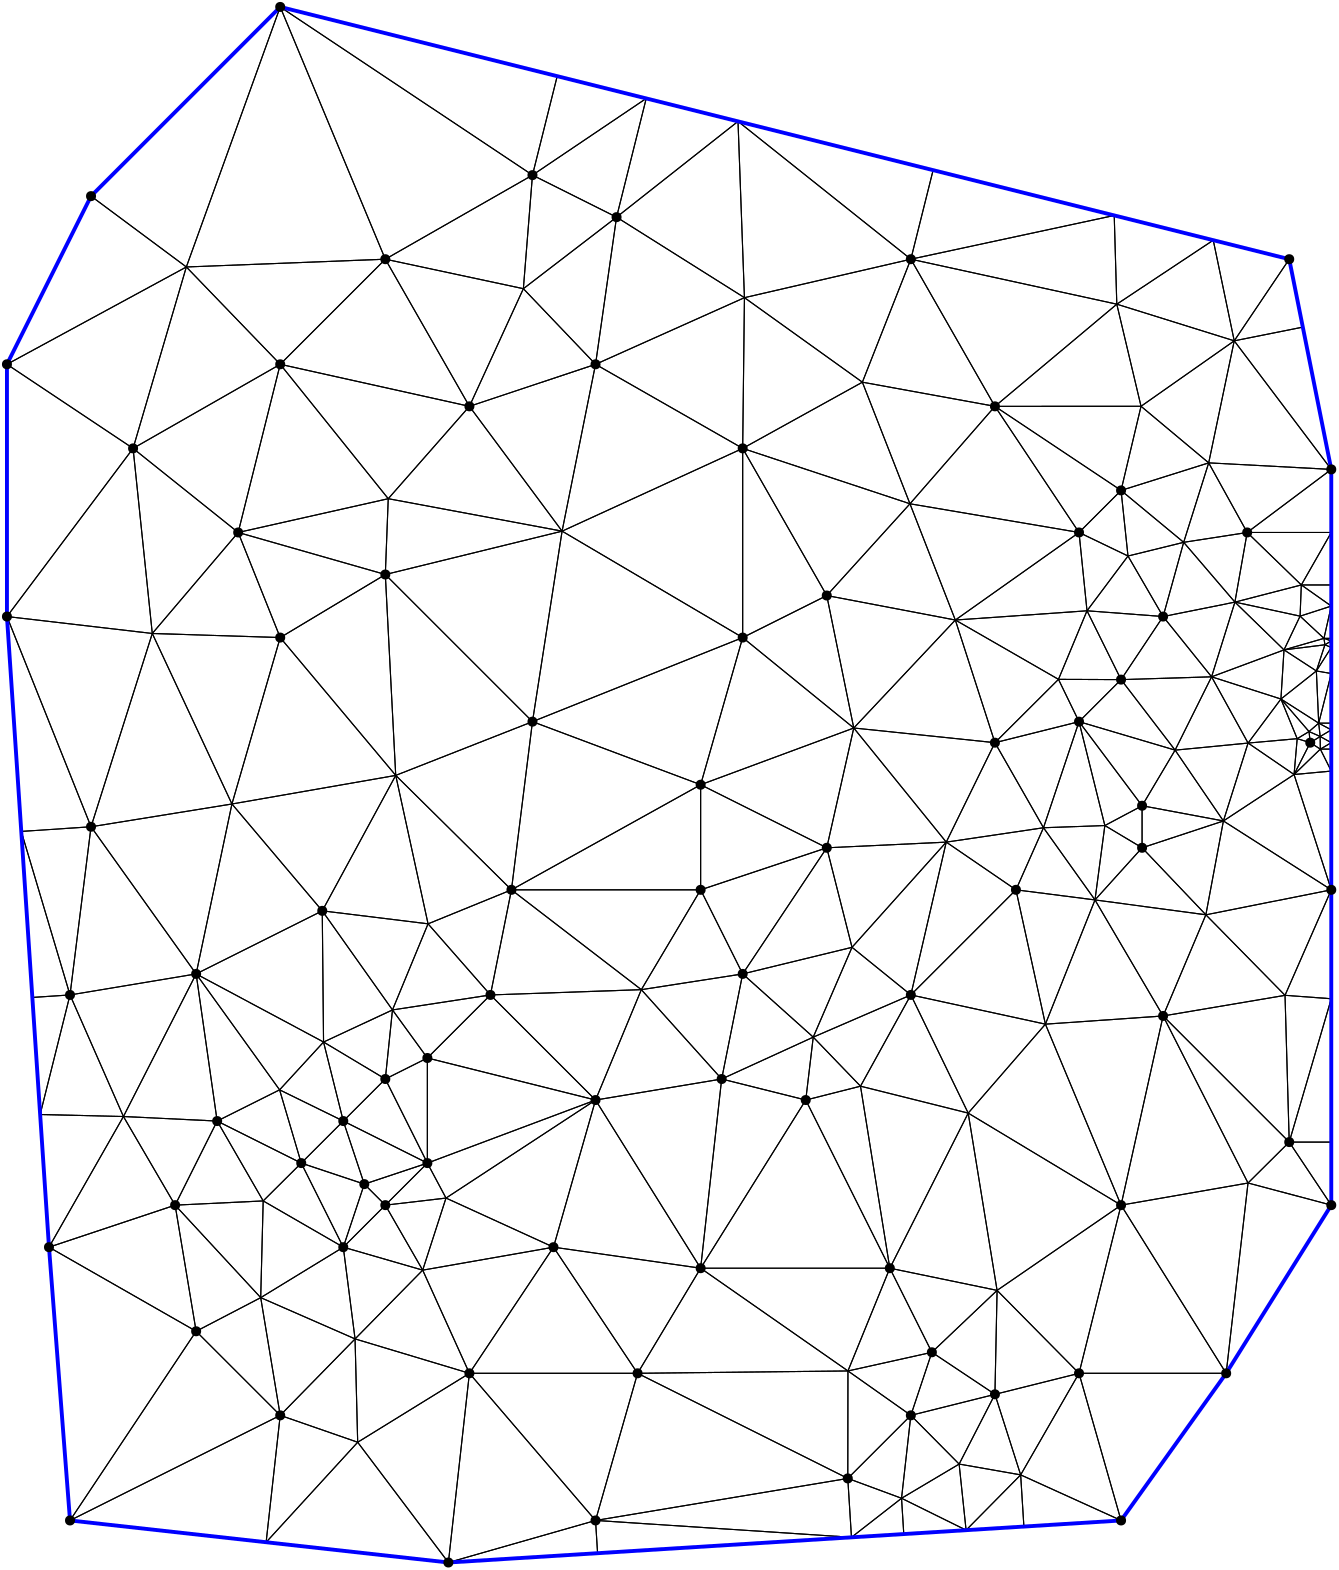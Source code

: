 <?xml version="1.0"?>
<!DOCTYPE ipe SYSTEM "ipe.dtd">
<ipe version="70218" creator="Ipe 7.2.24">
<info created="D:20221020151441" modified="D:20221020151441"/>
<ipestyle name="basic">
<symbol name="mark/disk(sx)" transformations="translations">
<path fill="sym-stroke">
0.6 0 0 0.6 0 0 e
</path>
</symbol>
<anglesize name="22.5 deg" value="22.5"/>
<anglesize name="30 deg" value="30"/>
<anglesize name="45 deg" value="45"/>
<anglesize name="60 deg" value="60"/>
<anglesize name="90 deg" value="90"/>
<arrowsize name="large" value="10"/>
<arrowsize name="small" value="5"/>
<arrowsize name="tiny" value="3"/>
<color name="blue" value="0 0 1"/>
<color name="gray" value="0.745"/>
<color name="green" value="0 1 0"/>
<color name="red" value="1 0 0"/>
<color name="pink" value="1 0.753 0.796"/>
<pen name="heavier" value="0.8"/>
<pen name="fat" value="1.4"/>
<pen name="ultrafat" value="2"/>
<gridsize name="16 pts (~6 mm)" value="16"/>
<gridsize name="32 pts (~12 mm)" value="32"/>
<gridsize name="4 pts" value="4"/>
<gridsize name="8 pts (~3 mm)" value="8"/>
<opacity name="10%" value="0.1"/>
<opacity name="25%" value="0.25"/>
<opacity name="50%" value="0.5"/>
<opacity name="75%" value="0.75"/>
<symbolsize name="large" value="5"/>
<symbolsize name="small" value="2"/>
<symbolsize name="tiny" value="1.1"/>
<textsize name="huge" value="\huge"/>
<textsize name="large" value="\large"/>
<textsize name="small" value="\small"/>
<textsize name="tiny" value="	iny"/>
<tiling name="falling" angle="-60" step="4" width="1"/>
<tiling name="rising" angle="30" step="4" width="1"/>
</ipestyle>
<page>
<layer name="hull"/>
<layer name="constraints"/>
<layer name="triangulation"/>
<layer name="obtuse"/>
<layer name="blub"/>
<layer name="problems"/>
<view layers="hull constraints triangulation obtuse blub" active="triangulation"/>
<path layer="triangulation" stroke="black">
152.216 400.649 m 
144.649 408.216 l 
</path>
<path layer="triangulation" stroke="black">
144.649 408.216 m 
137.081 385.514 l 
</path>
<path layer="triangulation" stroke="black">
137.081 385.514 m 
152.216 400.649 l 
</path>
<path layer="triangulation" stroke="black">
142.264 315.29 m 
174.919 272 l 
</path>
<path layer="triangulation" stroke="black">
174.919 272 m 
182.486 340.108 l 
</path>
<path layer="triangulation" stroke="black">
182.486 340.108 m 
142.264 315.29 l 
</path>
<path layer="triangulation" stroke="black">
109.303 279.291 m 
114.378 324.973 l 
</path>
<path layer="triangulation" stroke="black">
114.378 324.973 m 
38.7027 287.135 l 
</path>
<path layer="triangulation" stroke="black">
38.7027 287.135 m 
109.303 279.291 l 
</path>
<path layer="triangulation" stroke="black">
243.027 340.108 m 
182.486 340.108 l 
</path>
<path layer="triangulation" stroke="black">
182.486 340.108 m 
227.892 287.135 l 
</path>
<path layer="triangulation" stroke="black">
227.892 287.135 m 
243.027 340.108 l 
</path>
<path layer="triangulation" stroke="black">
380.938 303.543 m 
371.676 332.541 l 
</path>
<path layer="triangulation" stroke="black">
371.676 332.541 m 
358.787 307.433 l 
</path>
<path layer="triangulation" stroke="black">
358.787 307.433 m 
380.938 303.543 l 
</path>
<path layer="triangulation" stroke="black">
152.216 627.676 m 
205.189 574.703 l 
</path>
<path layer="triangulation" stroke="black">
205.189 574.703 m 
215.852 643.283 l 
</path>
<path layer="triangulation" stroke="black">
215.852 643.283 m 
152.216 627.676 l 
</path>
<path layer="triangulation" stroke="black">
107.354 367.35 m 
108.247 402.167 l 
</path>
<path layer="triangulation" stroke="black">
108.247 402.167 m 
76.5405 400.649 l 
</path>
<path layer="triangulation" stroke="black">
76.5405 400.649 m 
107.354 367.35 l 
</path>
<path layer="triangulation" stroke="black">
303.568 438.486 m 
273.297 446.054 l 
</path>
<path layer="triangulation" stroke="black">
273.297 446.054 m 
265.73 377.946 l 
</path>
<path layer="triangulation" stroke="black">
265.73 377.946 m 
303.568 438.486 l 
</path>
<path layer="triangulation" stroke="black">
212.757 385.514 m 
182.486 340.108 l 
</path>
<path layer="triangulation" stroke="black">
182.486 340.108 m 
243.027 340.108 l 
</path>
<path layer="triangulation" stroke="black">
243.027 340.108 m 
212.757 385.514 l 
</path>
<path layer="triangulation" stroke="black">
155.961 555.36 m 
167.599 501.922 l 
</path>
<path layer="triangulation" stroke="black">
167.599 501.922 m 
197.622 514.162 l 
</path>
<path layer="triangulation" stroke="black">
197.622 514.162 m 
155.961 555.36 l 
</path>
<path layer="triangulation" stroke="black">
84.1081 483.892 m 
38.7027 476.324 l 
</path>
<path layer="triangulation" stroke="black">
38.7027 476.324 m 
57.9382 432.55 l 
</path>
<path layer="triangulation" stroke="black">
57.9382 432.55 m 
84.1081 483.892 l 
</path>
<path layer="triangulation" stroke="black">
244.377 478.222 m 
273.297 446.054 l 
</path>
<path layer="triangulation" stroke="black">
273.297 446.054 m 
280.865 483.892 l 
</path>
<path layer="triangulation" stroke="black">
280.865 483.892 m 
244.377 478.222 l 
</path>
<path layer="triangulation" stroke="black">
114.153 442.157 m 
91.6757 430.919 l 
</path>
<path layer="triangulation" stroke="black">
91.6757 430.919 m 
121.946 415.784 l 
</path>
<path layer="triangulation" stroke="black">
121.946 415.784 m 
114.153 442.157 l 
</path>
<path layer="triangulation" stroke="black">
362.051 433.778 m 
389.844 465.803 l 
</path>
<path layer="triangulation" stroke="black">
389.844 465.803 m 
341.405 476.324 l 
</path>
<path layer="triangulation" stroke="black">
341.405 476.324 m 
362.051 433.778 l 
</path>
<path layer="triangulation" stroke="black">
141.322 352.489 m 
107.354 367.35 l 
</path>
<path layer="triangulation" stroke="black">
107.354 367.35 m 
114.378 324.973 l 
</path>
<path layer="triangulation" stroke="black">
114.378 324.973 m 
141.322 352.489 l 
</path>
<path layer="triangulation" stroke="black">
61.4054 673.081 m 
114.378 703.351 l 
</path>
<path layer="triangulation" stroke="black">
114.378 703.351 m 
80.5808 738.391 l 
</path>
<path layer="triangulation" stroke="black">
80.5808 738.391 m 
61.4054 673.081 l 
</path>
<path layer="triangulation" stroke="black">
16 703.351 m 
16 612.541 l 
</path>
<path layer="triangulation" stroke="black">
16 612.541 m 
61.4054 673.081 l 
</path>
<path layer="triangulation" stroke="black">
61.4054 673.081 m 
16 703.351 l 
</path>
<path layer="triangulation" stroke="black">
415.545 724.992 m 
414.621 756.939 l 
</path>
<path layer="triangulation" stroke="black">
414.621 756.939 m 
341.405 741.189 l 
</path>
<path layer="triangulation" stroke="black">
341.405 741.189 m 
415.545 724.992 l 
</path>
<path layer="triangulation" stroke="black">
244.377 478.222 m 
280.865 483.892 l 
</path>
<path layer="triangulation" stroke="black">
280.865 483.892 m 
265.73 514.162 l 
</path>
<path layer="triangulation" stroke="black">
265.73 514.162 m 
244.377 478.222 l 
</path>
<path layer="triangulation" stroke="black">
281.496 727.341 m 
280.865 673.081 l 
</path>
<path layer="triangulation" stroke="black">
280.865 673.081 m 
323.952 696.911 l 
</path>
<path layer="triangulation" stroke="black">
323.952 696.911 m 
281.496 727.341 l 
</path>
<path layer="triangulation" stroke="black">
415.545 724.992 m 
457.825 711.803 l 
</path>
<path layer="triangulation" stroke="black">
457.825 711.803 m 
450.268 748.028 l 
</path>
<path layer="triangulation" stroke="black">
450.268 748.028 m 
415.545 724.992 l 
</path>
<path layer="triangulation" stroke="black">
480.489 568.578 m 
485.189 567.135 l 
</path>
<path layer="triangulation" stroke="black">
485.189 567.135 m 
484.75 571.144 l 
</path>
<path layer="triangulation" stroke="black">
484.75 571.144 m 
480.489 568.578 l 
</path>
<path layer="triangulation" stroke="black">
341.085 653.138 m 
323.952 696.911 l 
</path>
<path layer="triangulation" stroke="black">
323.952 696.911 m 
280.865 673.081 l 
</path>
<path layer="triangulation" stroke="black">
280.865 673.081 m 
341.085 653.138 l 
</path>
<path layer="triangulation" stroke="black">
448.63 667.869 m 
492.757 665.514 l 
</path>
<path layer="triangulation" stroke="black">
492.757 665.514 m 
457.825 711.803 l 
</path>
<path layer="triangulation" stroke="black">
457.825 711.803 m 
448.63 667.869 l 
</path>
<path layer="triangulation" stroke="black">
167.351 453.622 m 
167.351 415.784 l 
</path>
<path layer="triangulation" stroke="black">
167.351 415.784 m 
227.892 438.486 l 
</path>
<path layer="triangulation" stroke="black">
227.892 438.486 m 
167.351 453.622 l 
</path>
<path layer="triangulation" stroke="black">
265.73 377.946 m 
333.838 377.946 l 
</path>
<path layer="triangulation" stroke="black">
333.838 377.946 m 
303.568 438.486 l 
</path>
<path layer="triangulation" stroke="black">
303.568 438.486 m 
265.73 377.946 l 
</path>
<path layer="triangulation" stroke="black">
401.946 340.108 m 
417.081 400.649 l 
</path>
<path layer="triangulation" stroke="black">
417.081 400.649 m 
372.449 369.964 l 
</path>
<path layer="triangulation" stroke="black">
372.449 369.964 m 
401.946 340.108 l 
</path>
<path layer="triangulation" stroke="black">
318.76 340.957 m 
318.703 302.27 l 
</path>
<path layer="triangulation" stroke="black">
318.703 302.27 m 
341.405 324.973 l 
</path>
<path layer="triangulation" stroke="black">
341.405 324.973 m 
318.76 340.957 l 
</path>
<path layer="triangulation" stroke="black">
372.449 369.964 m 
333.838 377.946 l 
</path>
<path layer="triangulation" stroke="black">
333.838 377.946 m 
348.973 347.676 l 
</path>
<path layer="triangulation" stroke="black">
348.973 347.676 m 
372.449 369.964 l 
</path>
<path layer="triangulation" stroke="black">
401.946 340.108 m 
372.449 369.964 l 
</path>
<path layer="triangulation" stroke="black">
372.449 369.964 m 
371.676 332.541 l 
</path>
<path layer="triangulation" stroke="black">
371.676 332.541 m 
401.946 340.108 l 
</path>
<path layer="triangulation" stroke="black">
318.76 340.957 m 
265.73 377.946 l 
</path>
<path layer="triangulation" stroke="black">
265.73 377.946 m 
243.027 340.108 l 
</path>
<path layer="triangulation" stroke="black">
243.027 340.108 m 
318.76 340.957 l 
</path>
<path layer="triangulation" stroke="black">
84.1081 355.243 m 
38.7027 287.135 l 
</path>
<path layer="triangulation" stroke="black">
38.7027 287.135 m 
114.378 324.973 l 
</path>
<path layer="triangulation" stroke="black">
114.378 324.973 m 
84.1081 355.243 l 
</path>
<path layer="triangulation" stroke="black">
141.322 352.489 m 
114.378 324.973 l 
</path>
<path layer="triangulation" stroke="black">
114.378 324.973 m 
142.264 315.29 l 
</path>
<path layer="triangulation" stroke="black">
142.264 315.29 m 
141.322 352.489 l 
</path>
<path layer="triangulation" stroke="black">
91.6757 430.919 m 
84.1081 483.892 l 
</path>
<path layer="triangulation" stroke="black">
84.1081 483.892 m 
57.9382 432.55 l 
</path>
<path layer="triangulation" stroke="black">
57.9382 432.55 m 
91.6757 430.919 l 
</path>
<path layer="triangulation" stroke="black">
57.9382 432.55 m 
31.1351 385.514 l 
</path>
<path layer="triangulation" stroke="black">
31.1351 385.514 m 
76.5405 400.649 l 
</path>
<path layer="triangulation" stroke="black">
76.5405 400.649 m 
57.9382 432.55 l 
</path>
<path layer="triangulation" stroke="black">
31.1351 385.514 m 
84.1081 355.243 l 
</path>
<path layer="triangulation" stroke="black">
84.1081 355.243 m 
76.5405 400.649 l 
</path>
<path layer="triangulation" stroke="black">
76.5405 400.649 m 
31.1351 385.514 l 
</path>
<path layer="triangulation" stroke="black">
31.1351 385.514 m 
38.7027 287.135 l 
</path>
<path layer="triangulation" stroke="black">
38.7027 287.135 m 
84.1081 355.243 l 
</path>
<path layer="triangulation" stroke="black">
84.1081 355.243 m 
31.1351 385.514 l 
</path>
<path layer="triangulation" stroke="black">
174.058 403.198 m 
167.351 415.784 l 
</path>
<path layer="triangulation" stroke="black">
167.351 415.784 m 
152.216 400.649 l 
</path>
<path layer="triangulation" stroke="black">
152.216 400.649 m 
174.058 403.198 l 
</path>
<path layer="triangulation" stroke="black">
107.354 367.35 m 
76.5405 400.649 l 
</path>
<path layer="triangulation" stroke="black">
76.5405 400.649 m 
84.1081 355.243 l 
</path>
<path layer="triangulation" stroke="black">
84.1081 355.243 m 
107.354 367.35 l 
</path>
<path layer="triangulation" stroke="black">
273.297 446.054 m 
227.892 438.486 l 
</path>
<path layer="triangulation" stroke="black">
227.892 438.486 m 
265.73 377.946 l 
</path>
<path layer="triangulation" stroke="black">
265.73 377.946 m 
273.297 446.054 l 
</path>
<path layer="triangulation" stroke="black">
167.351 453.622 m 
152.216 446.054 l 
</path>
<path layer="triangulation" stroke="black">
152.216 446.054 m 
167.351 415.784 l 
</path>
<path layer="triangulation" stroke="black">
167.351 415.784 m 
167.351 453.622 l 
</path>
<path layer="triangulation" stroke="black">
318.76 340.957 m 
243.027 340.108 l 
</path>
<path layer="triangulation" stroke="black">
243.027 340.108 m 
318.703 302.27 l 
</path>
<path layer="triangulation" stroke="black">
318.703 302.27 m 
318.76 340.957 l 
</path>
<path layer="triangulation" stroke="black">
182.486 340.108 m 
174.919 272 l 
</path>
<path layer="triangulation" stroke="black">
174.919 272 m 
227.892 287.135 l 
</path>
<path layer="triangulation" stroke="black">
227.892 287.135 m 
182.486 340.108 l 
</path>
<path layer="triangulation" stroke="black">
137.081 430.919 m 
152.216 446.054 l 
</path>
<path layer="triangulation" stroke="black">
152.216 446.054 m 
129.977 459.371 l 
</path>
<path layer="triangulation" stroke="black">
129.977 459.371 m 
137.081 430.919 l 
</path>
<path layer="triangulation" stroke="black">
167.599 501.922 m 
190.054 476.324 l 
</path>
<path layer="triangulation" stroke="black">
190.054 476.324 m 
197.622 514.162 l 
</path>
<path layer="triangulation" stroke="black">
197.622 514.162 m 
167.599 501.922 l 
</path>
<path layer="triangulation" stroke="black">
167.351 453.622 m 
227.892 438.486 l 
</path>
<path layer="triangulation" stroke="black">
227.892 438.486 m 
190.054 476.324 l 
</path>
<path layer="triangulation" stroke="black">
190.054 476.324 m 
167.351 453.622 l 
</path>
<path layer="triangulation" stroke="black">
212.757 385.514 m 
265.73 377.946 l 
</path>
<path layer="triangulation" stroke="black">
265.73 377.946 m 
227.892 438.486 l 
</path>
<path layer="triangulation" stroke="black">
227.892 438.486 m 
212.757 385.514 l 
</path>
<path layer="triangulation" stroke="black">
165.669 377.249 m 
212.757 385.514 l 
</path>
<path layer="triangulation" stroke="black">
212.757 385.514 m 
174.058 403.198 l 
</path>
<path layer="triangulation" stroke="black">
174.058 403.198 m 
165.669 377.249 l 
</path>
<path layer="triangulation" stroke="black">
174.058 403.198 m 
227.892 438.486 l 
</path>
<path layer="triangulation" stroke="black">
227.892 438.486 m 
167.351 415.784 l 
</path>
<path layer="triangulation" stroke="black">
167.351 415.784 m 
174.058 403.198 l 
</path>
<path layer="triangulation" stroke="black">
141.322 352.489 m 
165.669 377.249 l 
</path>
<path layer="triangulation" stroke="black">
165.669 377.249 m 
137.081 385.514 l 
</path>
<path layer="triangulation" stroke="black">
137.081 385.514 m 
141.322 352.489 l 
</path>
<path layer="triangulation" stroke="black">
167.351 415.784 m 
152.216 446.054 l 
</path>
<path layer="triangulation" stroke="black">
152.216 446.054 m 
137.081 430.919 l 
</path>
<path layer="triangulation" stroke="black">
137.081 430.919 m 
167.351 415.784 l 
</path>
<path layer="triangulation" stroke="black">
121.946 415.784 m 
144.649 408.216 l 
</path>
<path layer="triangulation" stroke="black">
144.649 408.216 m 
137.081 430.919 l 
</path>
<path layer="triangulation" stroke="black">
137.081 430.919 m 
121.946 415.784 l 
</path>
<path layer="triangulation" stroke="black">
152.216 400.649 m 
167.351 415.784 l 
</path>
<path layer="triangulation" stroke="black">
167.351 415.784 m 
144.649 408.216 l 
</path>
<path layer="triangulation" stroke="black">
144.649 408.216 m 
152.216 400.649 l 
</path>
<path layer="triangulation" stroke="black">
121.946 415.784 m 
137.081 430.919 l 
</path>
<path layer="triangulation" stroke="black">
137.081 430.919 m 
114.153 442.157 l 
</path>
<path layer="triangulation" stroke="black">
114.153 442.157 m 
121.946 415.784 l 
</path>
<path layer="triangulation" stroke="black">
144.649 408.216 m 
167.351 415.784 l 
</path>
<path layer="triangulation" stroke="black">
167.351 415.784 m 
137.081 430.919 l 
</path>
<path layer="triangulation" stroke="black">
137.081 430.919 m 
144.649 408.216 l 
</path>
<path layer="triangulation" stroke="black">
76.5405 400.649 m 
108.247 402.167 l 
</path>
<path layer="triangulation" stroke="black">
108.247 402.167 m 
91.6757 430.919 l 
</path>
<path layer="triangulation" stroke="black">
91.6757 430.919 m 
76.5405 400.649 l 
</path>
<path layer="triangulation" stroke="black">
137.081 385.514 m 
144.649 408.216 l 
</path>
<path layer="triangulation" stroke="black">
144.649 408.216 m 
121.946 415.784 l 
</path>
<path layer="triangulation" stroke="black">
121.946 415.784 m 
137.081 385.514 l 
</path>
<path layer="triangulation" stroke="black">
21.1567 535.191 m 
25.1414 475.42 l 
</path>
<path layer="triangulation" stroke="black">
25.1414 475.42 m 
38.7027 476.324 l 
</path>
<path layer="triangulation" stroke="black">
38.7027 476.324 m 
21.1567 535.191 l 
</path>
<path layer="triangulation" stroke="black">
27.951 433.275 m 
31.1351 385.514 l 
</path>
<path layer="triangulation" stroke="black">
31.1351 385.514 m 
57.9382 432.55 l 
</path>
<path layer="triangulation" stroke="black">
57.9382 432.55 m 
27.951 433.275 l 
</path>
<path layer="triangulation" stroke="black">
167.599 501.922 m 
154.79 470.926 l 
</path>
<path layer="triangulation" stroke="black">
154.79 470.926 m 
190.054 476.324 l 
</path>
<path layer="triangulation" stroke="black">
190.054 476.324 m 
167.599 501.922 l 
</path>
<path layer="triangulation" stroke="black">
80.5808 738.391 m 
152.216 741.189 l 
</path>
<path layer="triangulation" stroke="black">
152.216 741.189 m 
114.378 832 l 
</path>
<path layer="triangulation" stroke="black">
114.378 832 m 
80.5808 738.391 l 
</path>
<path layer="triangulation" stroke="black">
154.79 470.926 m 
129.514 506.595 l 
</path>
<path layer="triangulation" stroke="black">
129.514 506.595 m 
129.977 459.371 l 
</path>
<path layer="triangulation" stroke="black">
129.977 459.371 m 
154.79 470.926 l 
</path>
<path layer="triangulation" stroke="black">
46.2703 536.865 m 
38.7027 476.324 l 
</path>
<path layer="triangulation" stroke="black">
38.7027 476.324 m 
84.1081 483.892 l 
</path>
<path layer="triangulation" stroke="black">
84.1081 483.892 m 
46.2703 536.865 l 
</path>
<path layer="triangulation" stroke="black">
68.3226 606.445 m 
16 612.541 l 
</path>
<path layer="triangulation" stroke="black">
16 612.541 m 
46.2703 536.865 l 
</path>
<path layer="triangulation" stroke="black">
46.2703 536.865 m 
68.3226 606.445 l 
</path>
<path layer="triangulation" stroke="black">
68.3226 606.445 m 
61.4054 673.081 l 
</path>
<path layer="triangulation" stroke="black">
61.4054 673.081 m 
16 612.541 l 
</path>
<path layer="triangulation" stroke="black">
16 612.541 m 
68.3226 606.445 l 
</path>
<path layer="triangulation" stroke="black">
152.216 741.189 m 
205.189 771.459 l 
</path>
<path layer="triangulation" stroke="black">
205.189 771.459 m 
114.378 832 l 
</path>
<path layer="triangulation" stroke="black">
114.378 832 m 
152.216 741.189 l 
</path>
<path layer="triangulation" stroke="black">
99.2432 642.811 m 
114.378 703.351 l 
</path>
<path layer="triangulation" stroke="black">
114.378 703.351 m 
61.4054 673.081 l 
</path>
<path layer="triangulation" stroke="black">
61.4054 673.081 m 
99.2432 642.811 l 
</path>
<path layer="triangulation" stroke="black">
201.912 730.567 m 
227.892 703.351 l 
</path>
<path layer="triangulation" stroke="black">
227.892 703.351 m 
235.459 756.324 l 
</path>
<path layer="triangulation" stroke="black">
235.459 756.324 m 
201.912 730.567 l 
</path>
<path layer="triangulation" stroke="black">
80.5808 738.391 m 
16 703.351 l 
</path>
<path layer="triangulation" stroke="black">
16 703.351 m 
61.4054 673.081 l 
</path>
<path layer="triangulation" stroke="black">
61.4054 673.081 m 
80.5808 738.391 l 
</path>
<path layer="triangulation" stroke="black">
152.216 741.189 m 
182.486 688.216 l 
</path>
<path layer="triangulation" stroke="black">
182.486 688.216 m 
201.912 730.567 l 
</path>
<path layer="triangulation" stroke="black">
201.912 730.567 m 
152.216 741.189 l 
</path>
<path layer="triangulation" stroke="black">
205.189 574.703 m 
265.73 552 l 
</path>
<path layer="triangulation" stroke="black">
265.73 552 m 
280.865 604.973 l 
</path>
<path layer="triangulation" stroke="black">
280.865 604.973 m 
205.189 574.703 l 
</path>
<path layer="triangulation" stroke="black">
46.2703 763.892 m 
80.5808 738.391 l 
</path>
<path layer="triangulation" stroke="black">
80.5808 738.391 m 
114.378 832 l 
</path>
<path layer="triangulation" stroke="black">
114.378 832 m 
46.2703 763.892 l 
</path>
<path layer="triangulation" stroke="black">
114.378 703.351 m 
182.486 688.216 l 
</path>
<path layer="triangulation" stroke="black">
182.486 688.216 m 
152.216 741.189 l 
</path>
<path layer="triangulation" stroke="black">
152.216 741.189 m 
114.378 703.351 l 
</path>
<path layer="triangulation" stroke="black">
99.2432 642.811 m 
152.216 627.676 l 
</path>
<path layer="triangulation" stroke="black">
152.216 627.676 m 
153.267 654.969 l 
</path>
<path layer="triangulation" stroke="black">
153.267 654.969 m 
99.2432 642.811 l 
</path>
<path layer="triangulation" stroke="black">
244.377 478.222 m 
190.054 476.324 l 
</path>
<path layer="triangulation" stroke="black">
190.054 476.324 m 
227.892 438.486 l 
</path>
<path layer="triangulation" stroke="black">
227.892 438.486 m 
244.377 478.222 l 
</path>
<path layer="triangulation" stroke="black">
153.267 654.969 m 
152.216 627.676 l 
</path>
<path layer="triangulation" stroke="black">
152.216 627.676 m 
215.852 643.283 l 
</path>
<path layer="triangulation" stroke="black">
215.852 643.283 m 
153.267 654.969 l 
</path>
<path layer="triangulation" stroke="black">
129.514 506.595 m 
96.9955 545.066 l 
</path>
<path layer="triangulation" stroke="black">
96.9955 545.066 m 
84.1081 483.892 l 
</path>
<path layer="triangulation" stroke="black">
84.1081 483.892 m 
129.514 506.595 l 
</path>
<path layer="triangulation" stroke="black">
99.2432 642.811 m 
114.378 604.973 l 
</path>
<path layer="triangulation" stroke="black">
114.378 604.973 m 
152.216 627.676 l 
</path>
<path layer="triangulation" stroke="black">
152.216 627.676 m 
99.2432 642.811 l 
</path>
<path layer="triangulation" stroke="black">
99.2432 642.811 m 
61.4054 673.081 l 
</path>
<path layer="triangulation" stroke="black">
61.4054 673.081 m 
68.3226 606.445 l 
</path>
<path layer="triangulation" stroke="black">
68.3226 606.445 m 
99.2432 642.811 l 
</path>
<path layer="triangulation" stroke="black">
215.852 643.283 m 
205.189 574.703 l 
</path>
<path layer="triangulation" stroke="black">
205.189 574.703 m 
280.865 604.973 l 
</path>
<path layer="triangulation" stroke="black">
280.865 604.973 m 
215.852 643.283 l 
</path>
<path layer="triangulation" stroke="black">
152.216 627.676 m 
114.378 604.973 l 
</path>
<path layer="triangulation" stroke="black">
114.378 604.973 m 
155.961 555.36 l 
</path>
<path layer="triangulation" stroke="black">
155.961 555.36 m 
152.216 627.676 l 
</path>
<path layer="triangulation" stroke="black">
244.377 478.222 m 
197.622 514.162 l 
</path>
<path layer="triangulation" stroke="black">
197.622 514.162 m 
190.054 476.324 l 
</path>
<path layer="triangulation" stroke="black">
190.054 476.324 m 
244.377 478.222 l 
</path>
<path layer="triangulation" stroke="black">
155.961 555.36 m 
114.378 604.973 l 
</path>
<path layer="triangulation" stroke="black">
114.378 604.973 m 
96.9955 545.066 l 
</path>
<path layer="triangulation" stroke="black">
96.9955 545.066 m 
155.961 555.36 l 
</path>
<path layer="triangulation" stroke="black">
155.961 555.36 m 
129.514 506.595 l 
</path>
<path layer="triangulation" stroke="black">
129.514 506.595 m 
167.599 501.922 l 
</path>
<path layer="triangulation" stroke="black">
167.599 501.922 m 
155.961 555.36 l 
</path>
<path layer="triangulation" stroke="black">
154.79 470.926 m 
152.216 446.054 l 
</path>
<path layer="triangulation" stroke="black">
152.216 446.054 m 
167.351 453.622 l 
</path>
<path layer="triangulation" stroke="black">
167.351 453.622 m 
154.79 470.926 l 
</path>
<path layer="triangulation" stroke="black">
404.821 614.614 m 
401.946 642.811 l 
</path>
<path layer="triangulation" stroke="black">
401.946 642.811 m 
357.419 611.29 l 
</path>
<path layer="triangulation" stroke="black">
357.419 611.29 m 
404.821 614.614 l 
</path>
<path layer="triangulation" stroke="black">
320.224 493.47 m 
280.865 483.892 l 
</path>
<path layer="triangulation" stroke="black">
280.865 483.892 m 
306.264 461.129 l 
</path>
<path layer="triangulation" stroke="black">
306.264 461.129 m 
320.224 493.47 l 
</path>
<path layer="triangulation" stroke="black">
320.856 572.418 m 
265.73 552 l 
</path>
<path layer="triangulation" stroke="black">
265.73 552 m 
311.135 529.297 l 
</path>
<path layer="triangulation" stroke="black">
311.135 529.297 m 
320.856 572.418 l 
</path>
<path layer="triangulation" stroke="black">
205.189 574.703 m 
197.622 514.162 l 
</path>
<path layer="triangulation" stroke="black">
197.622 514.162 m 
265.73 552 l 
</path>
<path layer="triangulation" stroke="black">
265.73 552 m 
205.189 574.703 l 
</path>
<path layer="triangulation" stroke="black">
357.419 611.29 m 
311.135 620.108 l 
</path>
<path layer="triangulation" stroke="black">
311.135 620.108 m 
320.856 572.418 l 
</path>
<path layer="triangulation" stroke="black">
320.856 572.418 m 
357.419 611.29 l 
</path>
<path layer="triangulation" stroke="black">
227.892 703.351 m 
182.486 688.216 l 
</path>
<path layer="triangulation" stroke="black">
182.486 688.216 m 
215.852 643.283 l 
</path>
<path layer="triangulation" stroke="black">
215.852 643.283 m 
227.892 703.351 l 
</path>
<path layer="triangulation" stroke="black">
280.865 604.973 m 
311.135 620.108 l 
</path>
<path layer="triangulation" stroke="black">
311.135 620.108 m 
280.865 673.081 l 
</path>
<path layer="triangulation" stroke="black">
280.865 673.081 m 
280.865 604.973 l 
</path>
<path layer="triangulation" stroke="black">
280.865 604.973 m 
265.73 552 l 
</path>
<path layer="triangulation" stroke="black">
265.73 552 m 
320.856 572.418 l 
</path>
<path layer="triangulation" stroke="black">
320.856 572.418 m 
280.865 604.973 l 
</path>
<path layer="triangulation" stroke="black">
215.852 643.283 m 
280.865 673.081 l 
</path>
<path layer="triangulation" stroke="black">
280.865 673.081 m 
227.892 703.351 l 
</path>
<path layer="triangulation" stroke="black">
227.892 703.351 m 
215.852 643.283 l 
</path>
<path layer="triangulation" stroke="black">
448.63 667.869 m 
424.269 688.241 l 
</path>
<path layer="triangulation" stroke="black">
424.269 688.241 m 
417.081 657.946 l 
</path>
<path layer="triangulation" stroke="black">
417.081 657.946 m 
448.63 667.869 l 
</path>
<path layer="triangulation" stroke="black">
417.081 657.946 m 
424.269 688.241 l 
</path>
<path layer="triangulation" stroke="black">
424.269 688.241 m 
371.676 688.216 l 
</path>
<path layer="triangulation" stroke="black">
371.676 688.216 m 
417.081 657.946 l 
</path>
<path layer="triangulation" stroke="black">
281.496 727.341 m 
227.892 703.351 l 
</path>
<path layer="triangulation" stroke="black">
227.892 703.351 m 
280.865 673.081 l 
</path>
<path layer="triangulation" stroke="black">
280.865 673.081 m 
281.496 727.341 l 
</path>
<path layer="triangulation" stroke="black">
279.183 790.799 m 
235.459 756.324 l 
</path>
<path layer="triangulation" stroke="black">
235.459 756.324 m 
281.496 727.341 l 
</path>
<path layer="triangulation" stroke="black">
281.496 727.341 m 
279.183 790.799 l 
</path>
<path layer="triangulation" stroke="black">
205.189 771.459 m 
201.912 730.567 l 
</path>
<path layer="triangulation" stroke="black">
201.912 730.567 m 
235.459 756.324 l 
</path>
<path layer="triangulation" stroke="black">
235.459 756.324 m 
205.189 771.459 l 
</path>
<path layer="triangulation" stroke="black">
481.975 623.92 m 
492.757 642.811 l 
</path>
<path layer="triangulation" stroke="black">
492.757 642.811 m 
462.486 642.811 l 
</path>
<path layer="triangulation" stroke="black">
462.486 642.811 m 
481.975 623.92 l 
</path>
<path layer="triangulation" stroke="black">
323.952 696.911 m 
371.676 688.216 l 
</path>
<path layer="triangulation" stroke="black">
371.676 688.216 m 
341.405 741.189 l 
</path>
<path layer="triangulation" stroke="black">
341.405 741.189 m 
323.952 696.911 l 
</path>
<path layer="triangulation" stroke="black">
341.085 653.138 m 
357.419 611.29 l 
</path>
<path layer="triangulation" stroke="black">
357.419 611.29 m 
401.946 642.811 l 
</path>
<path layer="triangulation" stroke="black">
401.946 642.811 m 
341.085 653.138 l 
</path>
<path layer="triangulation" stroke="black">
404.821 614.614 m 
417.081 589.838 l 
</path>
<path layer="triangulation" stroke="black">
417.081 589.838 m 
432.216 612.541 l 
</path>
<path layer="triangulation" stroke="black">
432.216 612.541 m 
404.821 614.614 l 
</path>
<path layer="triangulation" stroke="black">
417.081 657.946 m 
371.676 688.216 l 
</path>
<path layer="triangulation" stroke="black">
371.676 688.216 m 
401.946 642.811 l 
</path>
<path layer="triangulation" stroke="black">
401.946 642.811 m 
417.081 657.946 l 
</path>
<path layer="triangulation" stroke="black">
419.576 634.332 m 
404.821 614.614 l 
</path>
<path layer="triangulation" stroke="black">
404.821 614.614 m 
432.216 612.541 l 
</path>
<path layer="triangulation" stroke="black">
432.216 612.541 m 
419.576 634.332 l 
</path>
<path layer="triangulation" stroke="black">
436.532 564.451 m 
417.081 589.838 l 
</path>
<path layer="triangulation" stroke="black">
417.081 589.838 m 
401.946 574.703 l 
</path>
<path layer="triangulation" stroke="black">
401.946 574.703 m 
436.532 564.451 l 
</path>
<path layer="triangulation" stroke="black">
401.946 574.703 m 
424.649 544.432 l 
</path>
<path layer="triangulation" stroke="black">
424.649 544.432 m 
436.532 564.451 l 
</path>
<path layer="triangulation" stroke="black">
436.532 564.451 m 
401.946 574.703 l 
</path>
<path layer="triangulation" stroke="black">
419.576 634.332 m 
417.081 657.946 l 
</path>
<path layer="triangulation" stroke="black">
417.081 657.946 m 
401.946 642.811 l 
</path>
<path layer="triangulation" stroke="black">
401.946 642.811 m 
419.576 634.332 l 
</path>
<path layer="triangulation" stroke="black">
432.216 612.541 m 
449.668 590.847 l 
</path>
<path layer="triangulation" stroke="black">
449.668 590.847 m 
458.066 617.741 l 
</path>
<path layer="triangulation" stroke="black">
458.066 617.741 m 
432.216 612.541 l 
</path>
<path layer="triangulation" stroke="black">
480.489 568.578 m 
462.805 567.001 l 
</path>
<path layer="triangulation" stroke="black">
462.805 567.001 m 
479.361 555.673 l 
</path>
<path layer="triangulation" stroke="black">
479.361 555.673 m 
480.489 568.578 l 
</path>
<path layer="triangulation" stroke="black">
404.821 614.614 m 
357.419 611.29 l 
</path>
<path layer="triangulation" stroke="black">
357.419 611.29 m 
394.547 589.932 l 
</path>
<path layer="triangulation" stroke="black">
394.547 589.932 m 
404.821 614.614 l 
</path>
<path layer="triangulation" stroke="black">
311.135 529.297 m 
265.73 552 l 
</path>
<path layer="triangulation" stroke="black">
265.73 552 m 
265.73 514.162 l 
</path>
<path layer="triangulation" stroke="black">
265.73 514.162 m 
311.135 529.297 l 
</path>
<path layer="triangulation" stroke="black">
371.676 567.135 m 
389.155 536.513 l 
</path>
<path layer="triangulation" stroke="black">
389.155 536.513 m 
401.946 574.703 l 
</path>
<path layer="triangulation" stroke="black">
401.946 574.703 m 
371.676 567.135 l 
</path>
<path layer="triangulation" stroke="black">
447.611 505.172 m 
453.925 538.952 l 
</path>
<path layer="triangulation" stroke="black">
453.925 538.952 m 
424.649 529.297 l 
</path>
<path layer="triangulation" stroke="black">
424.649 529.297 m 
447.611 505.172 l 
</path>
<path layer="triangulation" stroke="black">
389.155 536.513 m 
371.676 567.135 l 
</path>
<path layer="triangulation" stroke="black">
371.676 567.135 m 
354.147 531.335 l 
</path>
<path layer="triangulation" stroke="black">
354.147 531.335 m 
389.155 536.513 l 
</path>
<path layer="triangulation" stroke="black">
492.757 474.951 m 
492.757 514.162 l 
</path>
<path layer="triangulation" stroke="black">
492.757 514.162 m 
476.11 476.182 l 
</path>
<path layer="triangulation" stroke="black">
476.11 476.182 m 
492.757 474.951 l 
</path>
<path layer="triangulation" stroke="black">
476.11 476.182 m 
432.216 468.757 l 
</path>
<path layer="triangulation" stroke="black">
432.216 468.757 m 
477.622 423.351 l 
</path>
<path layer="triangulation" stroke="black">
477.622 423.351 m 
476.11 476.182 l 
</path>
<path layer="triangulation" stroke="black">
303.568 438.486 m 
306.264 461.129 l 
</path>
<path layer="triangulation" stroke="black">
306.264 461.129 m 
273.297 446.054 l 
</path>
<path layer="triangulation" stroke="black">
273.297 446.054 m 
303.568 438.486 l 
</path>
<path layer="triangulation" stroke="black">
407.695 510.522 m 
379.243 514.162 l 
</path>
<path layer="triangulation" stroke="black">
379.243 514.162 m 
389.844 465.803 l 
</path>
<path layer="triangulation" stroke="black">
389.844 465.803 m 
407.695 510.522 l 
</path>
<path layer="triangulation" stroke="black">
411.246 537.306 m 
424.649 544.432 l 
</path>
<path layer="triangulation" stroke="black">
424.649 544.432 m 
401.946 574.703 l 
</path>
<path layer="triangulation" stroke="black">
401.946 574.703 m 
411.246 537.306 l 
</path>
<path layer="triangulation" stroke="black">
323.279 443.472 m 
341.405 476.324 l 
</path>
<path layer="triangulation" stroke="black">
341.405 476.324 m 
306.264 461.129 l 
</path>
<path layer="triangulation" stroke="black">
306.264 461.129 m 
323.279 443.472 l 
</path>
<path layer="triangulation" stroke="black">
354.147 531.335 m 
371.676 567.135 l 
</path>
<path layer="triangulation" stroke="black">
371.676 567.135 m 
320.856 572.418 l 
</path>
<path layer="triangulation" stroke="black">
320.856 572.418 m 
354.147 531.335 l 
</path>
<path layer="triangulation" stroke="black">
341.405 476.324 m 
354.147 531.335 l 
</path>
<path layer="triangulation" stroke="black">
354.147 531.335 m 
320.224 493.47 l 
</path>
<path layer="triangulation" stroke="black">
320.224 493.47 m 
341.405 476.324 l 
</path>
<path layer="triangulation" stroke="black">
320.856 572.418 m 
311.135 620.108 l 
</path>
<path layer="triangulation" stroke="black">
311.135 620.108 m 
280.865 604.973 l 
</path>
<path layer="triangulation" stroke="black">
280.865 604.973 m 
320.856 572.418 l 
</path>
<path layer="triangulation" stroke="black">
311.135 529.297 m 
265.73 514.162 l 
</path>
<path layer="triangulation" stroke="black">
265.73 514.162 m 
280.865 483.892 l 
</path>
<path layer="triangulation" stroke="black">
280.865 483.892 m 
311.135 529.297 l 
</path>
<path layer="triangulation" stroke="black">
265.73 552 m 
197.622 514.162 l 
</path>
<path layer="triangulation" stroke="black">
197.622 514.162 m 
265.73 514.162 l 
</path>
<path layer="triangulation" stroke="black">
265.73 514.162 m 
265.73 552 l 
</path>
<path layer="triangulation" stroke="black">
358.787 307.433 m 
371.676 332.541 l 
</path>
<path layer="triangulation" stroke="black">
371.676 332.541 m 
341.405 324.973 l 
</path>
<path layer="triangulation" stroke="black">
341.405 324.973 m 
358.787 307.433 l 
</path>
<path layer="triangulation" stroke="black">
338.858 282.246 m 
338.054 295.121 l 
</path>
<path layer="triangulation" stroke="black">
338.054 295.121 m 
320.028 281.069 l 
</path>
<path layer="triangulation" stroke="black">
320.028 281.069 m 
338.858 282.246 l 
</path>
<path layer="triangulation" stroke="black">
318.703 302.27 m 
243.027 340.108 l 
</path>
<path layer="triangulation" stroke="black">
243.027 340.108 m 
227.892 287.135 l 
</path>
<path layer="triangulation" stroke="black">
227.892 287.135 m 
318.703 302.27 l 
</path>
<path layer="triangulation" stroke="black">
265.73 377.946 m 
212.757 385.514 l 
</path>
<path layer="triangulation" stroke="black">
212.757 385.514 m 
243.027 340.108 l 
</path>
<path layer="triangulation" stroke="black">
243.027 340.108 m 
265.73 377.946 l 
</path>
<path layer="triangulation" stroke="black">
348.973 347.676 m 
341.405 324.973 l 
</path>
<path layer="triangulation" stroke="black">
341.405 324.973 m 
371.676 332.541 l 
</path>
<path layer="triangulation" stroke="black">
371.676 332.541 m 
348.973 347.676 l 
</path>
<path layer="triangulation" stroke="black">
348.973 347.676 m 
333.838 377.946 l 
</path>
<path layer="triangulation" stroke="black">
333.838 377.946 m 
318.76 340.957 l 
</path>
<path layer="triangulation" stroke="black">
318.76 340.957 m 
348.973 347.676 l 
</path>
<path layer="triangulation" stroke="black">
362.051 433.778 m 
323.279 443.472 l 
</path>
<path layer="triangulation" stroke="black">
323.279 443.472 m 
333.838 377.946 l 
</path>
<path layer="triangulation" stroke="black">
333.838 377.946 m 
362.051 433.778 l 
</path>
<path layer="triangulation" stroke="black">
306.264 461.129 m 
280.865 483.892 l 
</path>
<path layer="triangulation" stroke="black">
280.865 483.892 m 
273.297 446.054 l 
</path>
<path layer="triangulation" stroke="black">
273.297 446.054 m 
306.264 461.129 l 
</path>
<path layer="triangulation" stroke="black">
492.757 400.649 m 
462.785 408.619 l 
</path>
<path layer="triangulation" stroke="black">
462.785 408.619 m 
454.919 340.108 l 
</path>
<path layer="triangulation" stroke="black">
454.919 340.108 m 
492.757 400.649 l 
</path>
<path layer="triangulation" stroke="black">
389.844 465.803 m 
432.216 468.757 l 
</path>
<path layer="triangulation" stroke="black">
432.216 468.757 m 
407.695 510.522 l 
</path>
<path layer="triangulation" stroke="black">
407.695 510.522 m 
389.844 465.803 l 
</path>
<path layer="triangulation" stroke="black">
401.946 340.108 m 
417.081 287.135 l 
</path>
<path layer="triangulation" stroke="black">
417.081 287.135 m 
454.919 340.108 l 
</path>
<path layer="triangulation" stroke="black">
454.919 340.108 m 
401.946 340.108 l 
</path>
<path layer="triangulation" stroke="black">
320.028 281.069 m 
227.892 287.135 l 
</path>
<path layer="triangulation" stroke="black">
227.892 287.135 m 
228.628 275.357 l 
</path>
<path layer="triangulation" stroke="black">
228.628 275.357 m 
320.028 281.069 l 
</path>
<path layer="triangulation" stroke="black">
462.785 408.619 m 
492.757 400.649 l 
</path>
<path layer="triangulation" stroke="black">
492.757 400.649 m 
477.622 423.351 l 
</path>
<path layer="triangulation" stroke="black">
477.622 423.351 m 
462.785 408.619 l 
</path>
<path layer="triangulation" stroke="black">
454.919 340.108 m 
417.081 400.649 l 
</path>
<path layer="triangulation" stroke="black">
417.081 400.649 m 
401.946 340.108 l 
</path>
<path layer="triangulation" stroke="black">
401.946 340.108 m 
454.919 340.108 l 
</path>
<path layer="triangulation" stroke="black">
462.785 408.619 m 
432.216 468.757 l 
</path>
<path layer="triangulation" stroke="black">
432.216 468.757 m 
417.081 400.649 l 
</path>
<path layer="triangulation" stroke="black">
417.081 400.649 m 
462.785 408.619 l 
</path>
<path layer="triangulation" stroke="black">
84.1081 483.892 m 
129.977 459.371 l 
</path>
<path layer="triangulation" stroke="black">
129.977 459.371 m 
129.514 506.595 l 
</path>
<path layer="triangulation" stroke="black">
129.514 506.595 m 
84.1081 483.892 l 
</path>
<path layer="triangulation" stroke="black">
84.1081 483.892 m 
91.6757 430.919 l 
</path>
<path layer="triangulation" stroke="black">
91.6757 430.919 m 
114.153 442.157 l 
</path>
<path layer="triangulation" stroke="black">
114.153 442.157 m 
84.1081 483.892 l 
</path>
<path layer="triangulation" stroke="black">
323.279 443.472 m 
306.264 461.129 l 
</path>
<path layer="triangulation" stroke="black">
306.264 461.129 m 
303.568 438.486 l 
</path>
<path layer="triangulation" stroke="black">
303.568 438.486 m 
323.279 443.472 l 
</path>
<path layer="triangulation" stroke="black">
341.405 476.324 m 
320.224 493.47 l 
</path>
<path layer="triangulation" stroke="black">
320.224 493.47 m 
306.264 461.129 l 
</path>
<path layer="triangulation" stroke="black">
306.264 461.129 m 
341.405 476.324 l 
</path>
<path layer="triangulation" stroke="black">
354.147 531.335 m 
320.856 572.418 l 
</path>
<path layer="triangulation" stroke="black">
320.856 572.418 m 
311.135 529.297 l 
</path>
<path layer="triangulation" stroke="black">
311.135 529.297 m 
354.147 531.335 l 
</path>
<path layer="triangulation" stroke="black">
371.676 567.135 m 
357.419 611.29 l 
</path>
<path layer="triangulation" stroke="black">
357.419 611.29 m 
320.856 572.418 l 
</path>
<path layer="triangulation" stroke="black">
320.856 572.418 m 
371.676 567.135 l 
</path>
<path layer="triangulation" stroke="black">
415.545 724.992 m 
341.405 741.189 l 
</path>
<path layer="triangulation" stroke="black">
341.405 741.189 m 
371.676 688.216 l 
</path>
<path layer="triangulation" stroke="black">
371.676 688.216 m 
415.545 724.992 l 
</path>
<path layer="triangulation" stroke="black">
436.532 564.451 m 
449.668 590.847 l 
</path>
<path layer="triangulation" stroke="black">
449.668 590.847 m 
417.081 589.838 l 
</path>
<path layer="triangulation" stroke="black">
417.081 589.838 m 
436.532 564.451 l 
</path>
<path layer="triangulation" stroke="black">
432.216 612.541 m 
417.081 589.838 l 
</path>
<path layer="triangulation" stroke="black">
417.081 589.838 m 
449.668 590.847 l 
</path>
<path layer="triangulation" stroke="black">
449.668 590.847 m 
432.216 612.541 l 
</path>
<path layer="triangulation" stroke="black">
372.449 369.964 m 
362.051 433.778 l 
</path>
<path layer="triangulation" stroke="black">
362.051 433.778 m 
333.838 377.946 l 
</path>
<path layer="triangulation" stroke="black">
333.838 377.946 m 
372.449 369.964 l 
</path>
<path layer="triangulation" stroke="black">
417.081 400.649 m 
432.216 468.757 l 
</path>
<path layer="triangulation" stroke="black">
432.216 468.757 m 
389.844 465.803 l 
</path>
<path layer="triangulation" stroke="black">
389.844 465.803 m 
417.081 400.649 l 
</path>
<path layer="triangulation" stroke="black">
348.973 347.676 m 
318.76 340.957 l 
</path>
<path layer="triangulation" stroke="black">
318.76 340.957 m 
341.405 324.973 l 
</path>
<path layer="triangulation" stroke="black">
341.405 324.973 m 
348.973 347.676 l 
</path>
<path layer="triangulation" stroke="black">
333.838 377.946 m 
265.73 377.946 l 
</path>
<path layer="triangulation" stroke="black">
265.73 377.946 m 
318.76 340.957 l 
</path>
<path layer="triangulation" stroke="black">
318.76 340.957 m 
333.838 377.946 l 
</path>
<path layer="triangulation" stroke="black">
141.322 352.489 m 
142.264 315.29 l 
</path>
<path layer="triangulation" stroke="black">
142.264 315.29 m 
182.486 340.108 l 
</path>
<path layer="triangulation" stroke="black">
182.486 340.108 m 
141.322 352.489 l 
</path>
<path layer="triangulation" stroke="black">
114.378 324.973 m 
109.303 279.291 l 
</path>
<path layer="triangulation" stroke="black">
109.303 279.291 m 
142.264 315.29 l 
</path>
<path layer="triangulation" stroke="black">
142.264 315.29 m 
114.378 324.973 l 
</path>
<path layer="triangulation" stroke="black">
91.6757 430.919 m 
57.9382 432.55 l 
</path>
<path layer="triangulation" stroke="black">
57.9382 432.55 m 
76.5405 400.649 l 
</path>
<path layer="triangulation" stroke="black">
76.5405 400.649 m 
91.6757 430.919 l 
</path>
<path layer="triangulation" stroke="black">
38.7027 476.324 m 
27.951 433.275 l 
</path>
<path layer="triangulation" stroke="black">
27.951 433.275 m 
57.9382 432.55 l 
</path>
<path layer="triangulation" stroke="black">
57.9382 432.55 m 
38.7027 476.324 l 
</path>
<path layer="triangulation" stroke="black">
121.946 415.784 m 
108.247 402.167 l 
</path>
<path layer="triangulation" stroke="black">
108.247 402.167 m 
137.081 385.514 l 
</path>
<path layer="triangulation" stroke="black">
137.081 385.514 m 
121.946 415.784 l 
</path>
<path layer="triangulation" stroke="black">
121.946 415.784 m 
91.6757 430.919 l 
</path>
<path layer="triangulation" stroke="black">
91.6757 430.919 m 
108.247 402.167 l 
</path>
<path layer="triangulation" stroke="black">
108.247 402.167 m 
121.946 415.784 l 
</path>
<path layer="triangulation" stroke="black">
129.977 459.371 m 
114.153 442.157 l 
</path>
<path layer="triangulation" stroke="black">
114.153 442.157 m 
137.081 430.919 l 
</path>
<path layer="triangulation" stroke="black">
137.081 430.919 m 
129.977 459.371 l 
</path>
<path layer="triangulation" stroke="black">
129.977 459.371 m 
84.1081 483.892 l 
</path>
<path layer="triangulation" stroke="black">
84.1081 483.892 m 
114.153 442.157 l 
</path>
<path layer="triangulation" stroke="black">
114.153 442.157 m 
129.977 459.371 l 
</path>
<path layer="triangulation" stroke="black">
96.9955 545.066 m 
68.3226 606.445 l 
</path>
<path layer="triangulation" stroke="black">
68.3226 606.445 m 
46.2703 536.865 l 
</path>
<path layer="triangulation" stroke="black">
46.2703 536.865 m 
96.9955 545.066 l 
</path>
<path layer="triangulation" stroke="black">
114.378 604.973 m 
99.2432 642.811 l 
</path>
<path layer="triangulation" stroke="black">
99.2432 642.811 m 
68.3226 606.445 l 
</path>
<path layer="triangulation" stroke="black">
68.3226 606.445 m 
114.378 604.973 l 
</path>
<path layer="triangulation" stroke="black">
246.143 799.059 m 
205.189 771.459 l 
</path>
<path layer="triangulation" stroke="black">
205.189 771.459 m 
235.459 756.324 l 
</path>
<path layer="triangulation" stroke="black">
235.459 756.324 m 
246.143 799.059 l 
</path>
<path layer="triangulation" stroke="black">
401.946 574.703 m 
394.547 589.932 l 
</path>
<path layer="triangulation" stroke="black">
394.547 589.932 m 
371.676 567.135 l 
</path>
<path layer="triangulation" stroke="black">
371.676 567.135 m 
401.946 574.703 l 
</path>
<path layer="triangulation" stroke="black">
401.946 642.811 m 
371.676 688.216 l 
</path>
<path layer="triangulation" stroke="black">
371.676 688.216 m 
341.085 653.138 l 
</path>
<path layer="triangulation" stroke="black">
341.085 653.138 m 
401.946 642.811 l 
</path>
<path layer="triangulation" stroke="black">
379.243 514.162 m 
354.147 531.335 l 
</path>
<path layer="triangulation" stroke="black">
354.147 531.335 m 
341.405 476.324 l 
</path>
<path layer="triangulation" stroke="black">
341.405 476.324 m 
379.243 514.162 l 
</path>
<path layer="triangulation" stroke="black">
311.135 529.297 m 
280.865 483.892 l 
</path>
<path layer="triangulation" stroke="black">
280.865 483.892 m 
320.224 493.47 l 
</path>
<path layer="triangulation" stroke="black">
320.224 493.47 m 
311.135 529.297 l 
</path>
<path layer="triangulation" stroke="black">
458.066 617.741 m 
439.62 639.266 l 
</path>
<path layer="triangulation" stroke="black">
439.62 639.266 m 
432.216 612.541 l 
</path>
<path layer="triangulation" stroke="black">
432.216 612.541 m 
458.066 617.741 l 
</path>
<path layer="triangulation" stroke="black">
462.486 642.811 m 
448.63 667.869 l 
</path>
<path layer="triangulation" stroke="black">
448.63 667.869 m 
439.62 639.266 l 
</path>
<path layer="triangulation" stroke="black">
439.62 639.266 m 
462.486 642.811 l 
</path>
<path layer="triangulation" stroke="black">
349.418 773.24 m 
341.405 741.189 l 
</path>
<path layer="triangulation" stroke="black">
341.405 741.189 m 
414.621 756.939 l 
</path>
<path layer="triangulation" stroke="black">
414.621 756.939 m 
349.418 773.24 l 
</path>
<path layer="triangulation" stroke="black">
439.62 639.266 m 
448.63 667.869 l 
</path>
<path layer="triangulation" stroke="black">
448.63 667.869 m 
417.081 657.946 l 
</path>
<path layer="triangulation" stroke="black">
417.081 657.946 m 
439.62 639.266 l 
</path>
<path layer="triangulation" stroke="black">
450.268 748.028 m 
414.621 756.939 l 
</path>
<path layer="triangulation" stroke="black">
414.621 756.939 m 
415.545 724.992 l 
</path>
<path layer="triangulation" stroke="black">
415.545 724.992 m 
450.268 748.028 l 
</path>
<path layer="triangulation" stroke="black">
488.811 564.818 m 
492.757 564.818 l 
</path>
<path layer="triangulation" stroke="black">
492.757 564.818 m 
492.757 567.135 l 
</path>
<path layer="triangulation" stroke="black">
492.757 567.135 m 
488.811 564.818 l 
</path>
<path layer="triangulation" stroke="black">
492.757 592.023 m 
492.757 601.398 l 
</path>
<path layer="triangulation" stroke="black">
492.757 601.398 m 
487.391 592.956 l 
</path>
<path layer="triangulation" stroke="black">
487.391 592.956 m 
492.757 592.023 l 
</path>
<path layer="triangulation" stroke="black">
488.757 569.358 m 
488.233 574.168 l 
</path>
<path layer="triangulation" stroke="black">
488.233 574.168 m 
484.75 571.144 l 
</path>
<path layer="triangulation" stroke="black">
484.75 571.144 m 
488.757 569.358 l 
</path>
<path layer="triangulation" stroke="black">
490.473 602.382 m 
492.757 603.773 l 
</path>
<path layer="triangulation" stroke="black">
492.757 603.773 m 
490.12 604.694 l 
</path>
<path layer="triangulation" stroke="black">
490.12 604.694 m 
490.473 602.382 l 
</path>
<path layer="triangulation" stroke="black">
380.938 303.543 m 
358.787 307.433 l 
</path>
<path layer="triangulation" stroke="black">
358.787 307.433 m 
361.291 283.648 l 
</path>
<path layer="triangulation" stroke="black">
361.291 283.648 m 
380.938 303.543 l 
</path>
<path layer="triangulation" stroke="black">
341.405 324.973 m 
318.703 302.27 l 
</path>
<path layer="triangulation" stroke="black">
318.703 302.27 m 
338.054 295.121 l 
</path>
<path layer="triangulation" stroke="black">
338.054 295.121 m 
341.405 324.973 l 
</path>
<path layer="triangulation" stroke="black">
432.216 468.757 m 
462.785 408.619 l 
</path>
<path layer="triangulation" stroke="black">
462.785 408.619 m 
477.622 423.351 l 
</path>
<path layer="triangulation" stroke="black">
477.622 423.351 m 
432.216 468.757 l 
</path>
<path layer="triangulation" stroke="black">
417.081 400.649 m 
454.919 340.108 l 
</path>
<path layer="triangulation" stroke="black">
454.919 340.108 m 
462.785 408.619 l 
</path>
<path layer="triangulation" stroke="black">
462.785 408.619 m 
417.081 400.649 l 
</path>
<path layer="triangulation" stroke="black">
485.189 567.135 m 
488.811 564.818 l 
</path>
<path layer="triangulation" stroke="black">
488.811 564.818 m 
488.757 569.358 l 
</path>
<path layer="triangulation" stroke="black">
488.757 569.358 m 
485.189 567.135 l 
</path>
<path layer="triangulation" stroke="black">
227.892 287.135 m 
174.919 272 l 
</path>
<path layer="triangulation" stroke="black">
174.919 272 m 
228.628 275.357 l 
</path>
<path layer="triangulation" stroke="black">
228.628 275.357 m 
227.892 287.135 l 
</path>
<path layer="triangulation" stroke="black">
174.919 272 m 
142.264 315.29 l 
</path>
<path layer="triangulation" stroke="black">
142.264 315.29 m 
109.303 279.291 l 
</path>
<path layer="triangulation" stroke="black">
109.303 279.291 m 
174.919 272 l 
</path>
<path layer="triangulation" stroke="black">
165.669 377.249 m 
141.322 352.489 l 
</path>
<path layer="triangulation" stroke="black">
141.322 352.489 m 
182.486 340.108 l 
</path>
<path layer="triangulation" stroke="black">
182.486 340.108 m 
165.669 377.249 l 
</path>
<path layer="triangulation" stroke="black">
107.354 367.35 m 
84.1081 355.243 l 
</path>
<path layer="triangulation" stroke="black">
84.1081 355.243 m 
114.378 324.973 l 
</path>
<path layer="triangulation" stroke="black">
114.378 324.973 m 
107.354 367.35 l 
</path>
<path layer="triangulation" stroke="black">
318.703 302.27 m 
227.892 287.135 l 
</path>
<path layer="triangulation" stroke="black">
227.892 287.135 m 
320.028 281.069 l 
</path>
<path layer="triangulation" stroke="black">
320.028 281.069 m 
318.703 302.27 l 
</path>
<path layer="triangulation" stroke="black">
338.054 295.121 m 
318.703 302.27 l 
</path>
<path layer="triangulation" stroke="black">
318.703 302.27 m 
320.028 281.069 l 
</path>
<path layer="triangulation" stroke="black">
320.028 281.069 m 
338.054 295.121 l 
</path>
<path layer="triangulation" stroke="black">
358.787 307.433 m 
338.054 295.121 l 
</path>
<path layer="triangulation" stroke="black">
338.054 295.121 m 
361.291 283.648 l 
</path>
<path layer="triangulation" stroke="black">
361.291 283.648 m 
358.787 307.433 l 
</path>
<path layer="triangulation" stroke="black">
401.946 340.108 m 
380.938 303.543 l 
</path>
<path layer="triangulation" stroke="black">
380.938 303.543 m 
417.081 287.135 l 
</path>
<path layer="triangulation" stroke="black">
417.081 287.135 m 
401.946 340.108 l 
</path>
<path layer="triangulation" stroke="black">
380.938 303.543 m 
361.291 283.648 l 
</path>
<path layer="triangulation" stroke="black">
361.291 283.648 m 
382.1 284.949 l 
</path>
<path layer="triangulation" stroke="black">
382.1 284.949 m 
380.938 303.543 l 
</path>
<path layer="triangulation" stroke="black">
417.081 287.135 m 
380.938 303.543 l 
</path>
<path layer="triangulation" stroke="black">
380.938 303.543 m 
382.1 284.949 l 
</path>
<path layer="triangulation" stroke="black">
382.1 284.949 m 
417.081 287.135 l 
</path>
<path layer="triangulation" stroke="black">
401.946 340.108 m 
371.676 332.541 l 
</path>
<path layer="triangulation" stroke="black">
371.676 332.541 m 
380.938 303.543 l 
</path>
<path layer="triangulation" stroke="black">
380.938 303.543 m 
401.946 340.108 l 
</path>
<path layer="triangulation" stroke="black">
361.291 283.648 m 
338.054 295.121 l 
</path>
<path layer="triangulation" stroke="black">
338.054 295.121 m 
338.858 282.246 l 
</path>
<path layer="triangulation" stroke="black">
338.858 282.246 m 
361.291 283.648 l 
</path>
<path layer="triangulation" stroke="black">
358.787 307.433 m 
341.405 324.973 l 
</path>
<path layer="triangulation" stroke="black">
341.405 324.973 m 
338.054 295.121 l 
</path>
<path layer="triangulation" stroke="black">
338.054 295.121 m 
358.787 307.433 l 
</path>
<path layer="triangulation" stroke="black">
371.676 332.541 m 
372.449 369.964 l 
</path>
<path layer="triangulation" stroke="black">
372.449 369.964 m 
348.973 347.676 l 
</path>
<path layer="triangulation" stroke="black">
348.973 347.676 m 
371.676 332.541 l 
</path>
<path layer="triangulation" stroke="black">
417.081 400.649 m 
362.051 433.778 l 
</path>
<path layer="triangulation" stroke="black">
362.051 433.778 m 
372.449 369.964 l 
</path>
<path layer="triangulation" stroke="black">
372.449 369.964 m 
417.081 400.649 l 
</path>
<path layer="triangulation" stroke="black">
341.405 476.324 m 
389.844 465.803 l 
</path>
<path layer="triangulation" stroke="black">
389.844 465.803 m 
379.243 514.162 l 
</path>
<path layer="triangulation" stroke="black">
379.243 514.162 m 
341.405 476.324 l 
</path>
<path layer="triangulation" stroke="black">
362.051 433.778 m 
417.081 400.649 l 
</path>
<path layer="triangulation" stroke="black">
417.081 400.649 m 
389.844 465.803 l 
</path>
<path layer="triangulation" stroke="black">
389.844 465.803 m 
362.051 433.778 l 
</path>
<path layer="triangulation" stroke="black">
333.838 377.946 m 
323.279 443.472 l 
</path>
<path layer="triangulation" stroke="black">
323.279 443.472 m 
303.568 438.486 l 
</path>
<path layer="triangulation" stroke="black">
303.568 438.486 m 
333.838 377.946 l 
</path>
<path layer="triangulation" stroke="black">
362.051 433.778 m 
341.405 476.324 l 
</path>
<path layer="triangulation" stroke="black">
341.405 476.324 m 
323.279 443.472 l 
</path>
<path layer="triangulation" stroke="black">
323.279 443.472 m 
362.051 433.778 l 
</path>
<path layer="triangulation" stroke="black">
137.081 385.514 m 
165.669 377.249 l 
</path>
<path layer="triangulation" stroke="black">
165.669 377.249 m 
152.216 400.649 l 
</path>
<path layer="triangulation" stroke="black">
152.216 400.649 m 
137.081 385.514 l 
</path>
<path layer="triangulation" stroke="black">
212.757 385.514 m 
227.892 438.486 l 
</path>
<path layer="triangulation" stroke="black">
227.892 438.486 m 
174.058 403.198 l 
</path>
<path layer="triangulation" stroke="black">
174.058 403.198 m 
212.757 385.514 l 
</path>
<path layer="triangulation" stroke="black">
152.216 446.054 m 
154.79 470.926 l 
</path>
<path layer="triangulation" stroke="black">
154.79 470.926 m 
129.977 459.371 l 
</path>
<path layer="triangulation" stroke="black">
129.977 459.371 m 
152.216 446.054 l 
</path>
<path layer="triangulation" stroke="black">
167.351 453.622 m 
190.054 476.324 l 
</path>
<path layer="triangulation" stroke="black">
190.054 476.324 m 
154.79 470.926 l 
</path>
<path layer="triangulation" stroke="black">
154.79 470.926 m 
167.351 453.622 l 
</path>
<path layer="triangulation" stroke="black">
212.757 385.514 m 
165.669 377.249 l 
</path>
<path layer="triangulation" stroke="black">
165.669 377.249 m 
182.486 340.108 l 
</path>
<path layer="triangulation" stroke="black">
182.486 340.108 m 
212.757 385.514 l 
</path>
<path layer="triangulation" stroke="black">
174.058 403.198 m 
152.216 400.649 l 
</path>
<path layer="triangulation" stroke="black">
152.216 400.649 m 
165.669 377.249 l 
</path>
<path layer="triangulation" stroke="black">
165.669 377.249 m 
174.058 403.198 l 
</path>
<path layer="triangulation" stroke="black">
137.081 385.514 m 
107.354 367.35 l 
</path>
<path layer="triangulation" stroke="black">
107.354 367.35 m 
141.322 352.489 l 
</path>
<path layer="triangulation" stroke="black">
141.322 352.489 m 
137.081 385.514 l 
</path>
<path layer="triangulation" stroke="black">
137.081 385.514 m 
108.247 402.167 l 
</path>
<path layer="triangulation" stroke="black">
108.247 402.167 m 
107.354 367.35 l 
</path>
<path layer="triangulation" stroke="black">
107.354 367.35 m 
137.081 385.514 l 
</path>
<path layer="triangulation" stroke="black">
25.1414 475.42 m 
27.951 433.275 l 
</path>
<path layer="triangulation" stroke="black">
27.951 433.275 m 
38.7027 476.324 l 
</path>
<path layer="triangulation" stroke="black">
38.7027 476.324 m 
25.1414 475.42 l 
</path>
<path layer="triangulation" stroke="black">
46.2703 536.865 m 
21.1567 535.191 l 
</path>
<path layer="triangulation" stroke="black">
21.1567 535.191 m 
38.7027 476.324 l 
</path>
<path layer="triangulation" stroke="black">
38.7027 476.324 m 
46.2703 536.865 l 
</path>
<path layer="triangulation" stroke="black">
68.3226 606.445 m 
96.9955 545.066 l 
</path>
<path layer="triangulation" stroke="black">
96.9955 545.066 m 
114.378 604.973 l 
</path>
<path layer="triangulation" stroke="black">
114.378 604.973 m 
68.3226 606.445 l 
</path>
<path layer="triangulation" stroke="black">
46.2703 536.865 m 
84.1081 483.892 l 
</path>
<path layer="triangulation" stroke="black">
84.1081 483.892 m 
96.9955 545.066 l 
</path>
<path layer="triangulation" stroke="black">
96.9955 545.066 m 
46.2703 536.865 l 
</path>
<path layer="triangulation" stroke="black">
205.189 574.703 m 
155.961 555.36 l 
</path>
<path layer="triangulation" stroke="black">
155.961 555.36 m 
197.622 514.162 l 
</path>
<path layer="triangulation" stroke="black">
197.622 514.162 m 
205.189 574.703 l 
</path>
<path layer="triangulation" stroke="black">
129.514 506.595 m 
154.79 470.926 l 
</path>
<path layer="triangulation" stroke="black">
154.79 470.926 m 
167.599 501.922 l 
</path>
<path layer="triangulation" stroke="black">
167.599 501.922 m 
129.514 506.595 l 
</path>
<path layer="triangulation" stroke="black">
16 612.541 m 
21.1567 535.191 l 
</path>
<path layer="triangulation" stroke="black">
21.1567 535.191 m 
46.2703 536.865 l 
</path>
<path layer="triangulation" stroke="black">
46.2703 536.865 m 
16 612.541 l 
</path>
<path layer="triangulation" stroke="black">
152.216 627.676 m 
155.961 555.36 l 
</path>
<path layer="triangulation" stroke="black">
155.961 555.36 m 
205.189 574.703 l 
</path>
<path layer="triangulation" stroke="black">
205.189 574.703 m 
152.216 627.676 l 
</path>
<path layer="triangulation" stroke="black">
96.9955 545.066 m 
129.514 506.595 l 
</path>
<path layer="triangulation" stroke="black">
129.514 506.595 m 
155.961 555.36 l 
</path>
<path layer="triangulation" stroke="black">
155.961 555.36 m 
96.9955 545.066 l 
</path>
<path layer="triangulation" stroke="black">
114.378 703.351 m 
153.267 654.969 l 
</path>
<path layer="triangulation" stroke="black">
153.267 654.969 m 
182.486 688.216 l 
</path>
<path layer="triangulation" stroke="black">
182.486 688.216 m 
114.378 703.351 l 
</path>
<path layer="triangulation" stroke="black">
114.378 703.351 m 
99.2432 642.811 l 
</path>
<path layer="triangulation" stroke="black">
99.2432 642.811 m 
153.267 654.969 l 
</path>
<path layer="triangulation" stroke="black">
153.267 654.969 m 
114.378 703.351 l 
</path>
<path layer="triangulation" stroke="black">
16 703.351 m 
80.5808 738.391 l 
</path>
<path layer="triangulation" stroke="black">
80.5808 738.391 m 
46.2703 763.892 l 
</path>
<path layer="triangulation" stroke="black">
46.2703 763.892 m 
16 703.351 l 
</path>
<path layer="triangulation" stroke="black">
114.378 703.351 m 
152.216 741.189 l 
</path>
<path layer="triangulation" stroke="black">
152.216 741.189 m 
80.5808 738.391 l 
</path>
<path layer="triangulation" stroke="black">
80.5808 738.391 m 
114.378 703.351 l 
</path>
<path layer="triangulation" stroke="black">
114.378 832 m 
205.189 771.459 l 
</path>
<path layer="triangulation" stroke="black">
205.189 771.459 m 
214.092 807.072 l 
</path>
<path layer="triangulation" stroke="black">
214.092 807.072 m 
114.378 832 l 
</path>
<path layer="triangulation" stroke="black">
152.216 741.189 m 
201.912 730.567 l 
</path>
<path layer="triangulation" stroke="black">
201.912 730.567 m 
205.189 771.459 l 
</path>
<path layer="triangulation" stroke="black">
205.189 771.459 m 
152.216 741.189 l 
</path>
<path layer="triangulation" stroke="black">
182.486 688.216 m 
227.892 703.351 l 
</path>
<path layer="triangulation" stroke="black">
227.892 703.351 m 
201.912 730.567 l 
</path>
<path layer="triangulation" stroke="black">
201.912 730.567 m 
182.486 688.216 l 
</path>
<path layer="triangulation" stroke="black">
280.865 673.081 m 
215.852 643.283 l 
</path>
<path layer="triangulation" stroke="black">
215.852 643.283 m 
280.865 604.973 l 
</path>
<path layer="triangulation" stroke="black">
280.865 604.973 m 
280.865 673.081 l 
</path>
<path layer="triangulation" stroke="black">
182.486 688.216 m 
153.267 654.969 l 
</path>
<path layer="triangulation" stroke="black">
153.267 654.969 m 
215.852 643.283 l 
</path>
<path layer="triangulation" stroke="black">
215.852 643.283 m 
182.486 688.216 l 
</path>
<path layer="triangulation" stroke="black">
279.183 790.799 m 
341.405 741.189 l 
</path>
<path layer="triangulation" stroke="black">
341.405 741.189 m 
349.418 773.24 l 
</path>
<path layer="triangulation" stroke="black">
349.418 773.24 m 
279.183 790.799 l 
</path>
<path layer="triangulation" stroke="black">
205.189 771.459 m 
246.143 799.059 l 
</path>
<path layer="triangulation" stroke="black">
246.143 799.059 m 
214.092 807.072 l 
</path>
<path layer="triangulation" stroke="black">
214.092 807.072 m 
205.189 771.459 l 
</path>
<path layer="triangulation" stroke="black">
235.459 756.324 m 
279.183 790.799 l 
</path>
<path layer="triangulation" stroke="black">
279.183 790.799 m 
246.143 799.059 l 
</path>
<path layer="triangulation" stroke="black">
246.143 799.059 m 
235.459 756.324 l 
</path>
<path layer="triangulation" stroke="black">
279.183 790.799 m 
281.496 727.341 l 
</path>
<path layer="triangulation" stroke="black">
281.496 727.341 m 
341.405 741.189 l 
</path>
<path layer="triangulation" stroke="black">
341.405 741.189 m 
279.183 790.799 l 
</path>
<path layer="triangulation" stroke="black">
235.459 756.324 m 
227.892 703.351 l 
</path>
<path layer="triangulation" stroke="black">
227.892 703.351 m 
281.496 727.341 l 
</path>
<path layer="triangulation" stroke="black">
281.496 727.341 m 
235.459 756.324 l 
</path>
<path layer="triangulation" stroke="black">
281.496 727.341 m 
323.952 696.911 l 
</path>
<path layer="triangulation" stroke="black">
323.952 696.911 m 
341.405 741.189 l 
</path>
<path layer="triangulation" stroke="black">
341.405 741.189 m 
281.496 727.341 l 
</path>
<path layer="triangulation" stroke="black">
280.865 673.081 m 
311.135 620.108 l 
</path>
<path layer="triangulation" stroke="black">
311.135 620.108 m 
341.085 653.138 l 
</path>
<path layer="triangulation" stroke="black">
341.085 653.138 m 
280.865 673.081 l 
</path>
<path layer="triangulation" stroke="black">
371.676 567.135 m 
394.547 589.932 l 
</path>
<path layer="triangulation" stroke="black">
394.547 589.932 m 
357.419 611.29 l 
</path>
<path layer="triangulation" stroke="black">
357.419 611.29 m 
371.676 567.135 l 
</path>
<path layer="triangulation" stroke="black">
401.946 574.703 m 
417.081 589.838 l 
</path>
<path layer="triangulation" stroke="black">
417.081 589.838 m 
394.547 589.932 l 
</path>
<path layer="triangulation" stroke="black">
394.547 589.932 m 
401.946 574.703 l 
</path>
<path layer="triangulation" stroke="black">
323.952 696.911 m 
341.085 653.138 l 
</path>
<path layer="triangulation" stroke="black">
341.085 653.138 m 
371.676 688.216 l 
</path>
<path layer="triangulation" stroke="black">
371.676 688.216 m 
323.952 696.911 l 
</path>
<path layer="triangulation" stroke="black">
311.135 620.108 m 
357.419 611.29 l 
</path>
<path layer="triangulation" stroke="black">
357.419 611.29 m 
341.085 653.138 l 
</path>
<path layer="triangulation" stroke="black">
341.085 653.138 m 
311.135 620.108 l 
</path>
<path layer="triangulation" stroke="black">
273.297 446.054 m 
244.377 478.222 l 
</path>
<path layer="triangulation" stroke="black">
244.377 478.222 m 
227.892 438.486 l 
</path>
<path layer="triangulation" stroke="black">
227.892 438.486 m 
273.297 446.054 l 
</path>
<path layer="triangulation" stroke="black">
265.73 514.162 m 
197.622 514.162 l 
</path>
<path layer="triangulation" stroke="black">
197.622 514.162 m 
244.377 478.222 l 
</path>
<path layer="triangulation" stroke="black">
244.377 478.222 m 
265.73 514.162 l 
</path>
<path layer="triangulation" stroke="black">
320.224 493.47 m 
354.147 531.335 l 
</path>
<path layer="triangulation" stroke="black">
354.147 531.335 m 
311.135 529.297 l 
</path>
<path layer="triangulation" stroke="black">
311.135 529.297 m 
320.224 493.47 l 
</path>
<path layer="triangulation" stroke="black">
379.243 514.162 m 
389.155 536.513 l 
</path>
<path layer="triangulation" stroke="black">
389.155 536.513 m 
354.147 531.335 l 
</path>
<path layer="triangulation" stroke="black">
354.147 531.335 m 
379.243 514.162 l 
</path>
<path layer="triangulation" stroke="black">
407.695 510.522 m 
389.155 536.513 l 
</path>
<path layer="triangulation" stroke="black">
389.155 536.513 m 
379.243 514.162 l 
</path>
<path layer="triangulation" stroke="black">
379.243 514.162 m 
407.695 510.522 l 
</path>
<path layer="triangulation" stroke="black">
411.246 537.306 m 
401.946 574.703 l 
</path>
<path layer="triangulation" stroke="black">
401.946 574.703 m 
389.155 536.513 l 
</path>
<path layer="triangulation" stroke="black">
389.155 536.513 m 
411.246 537.306 l 
</path>
<path layer="triangulation" stroke="black">
439.62 639.266 m 
458.066 617.741 l 
</path>
<path layer="triangulation" stroke="black">
458.066 617.741 m 
462.486 642.811 l 
</path>
<path layer="triangulation" stroke="black">
462.486 642.811 m 
439.62 639.266 l 
</path>
<path layer="triangulation" stroke="black">
449.668 590.847 m 
474.635 582.852 l 
</path>
<path layer="triangulation" stroke="black">
474.635 582.852 m 
475.74 600.536 l 
</path>
<path layer="triangulation" stroke="black">
475.74 600.536 m 
449.668 590.847 l 
</path>
<path layer="triangulation" stroke="black">
417.081 589.838 m 
404.821 614.614 l 
</path>
<path layer="triangulation" stroke="black">
404.821 614.614 m 
394.547 589.932 l 
</path>
<path layer="triangulation" stroke="black">
394.547 589.932 m 
417.081 589.838 l 
</path>
<path layer="triangulation" stroke="black">
432.216 612.541 m 
439.62 639.266 l 
</path>
<path layer="triangulation" stroke="black">
439.62 639.266 m 
419.576 634.332 l 
</path>
<path layer="triangulation" stroke="black">
419.576 634.332 m 
432.216 612.541 l 
</path>
<path layer="triangulation" stroke="black">
458.066 617.741 m 
481.527 612.684 l 
</path>
<path layer="triangulation" stroke="black">
481.527 612.684 m 
481.975 623.92 l 
</path>
<path layer="triangulation" stroke="black">
481.975 623.92 m 
458.066 617.741 l 
</path>
<path layer="triangulation" stroke="black">
475.74 600.536 m 
474.635 582.852 l 
</path>
<path layer="triangulation" stroke="black">
474.635 582.852 m 
487.391 592.956 l 
</path>
<path layer="triangulation" stroke="black">
487.391 592.956 m 
475.74 600.536 l 
</path>
<path layer="triangulation" stroke="black">
458.066 617.741 m 
475.74 600.536 l 
</path>
<path layer="triangulation" stroke="black">
475.74 600.536 m 
481.527 612.684 l 
</path>
<path layer="triangulation" stroke="black">
481.527 612.684 m 
458.066 617.741 l 
</path>
<path layer="triangulation" stroke="black">
458.066 617.741 m 
449.668 590.847 l 
</path>
<path layer="triangulation" stroke="black">
449.668 590.847 m 
475.74 600.536 l 
</path>
<path layer="triangulation" stroke="black">
475.74 600.536 m 
458.066 617.741 l 
</path>
<path layer="triangulation" stroke="black">
417.081 657.946 m 
419.576 634.332 l 
</path>
<path layer="triangulation" stroke="black">
419.576 634.332 m 
439.62 639.266 l 
</path>
<path layer="triangulation" stroke="black">
439.62 639.266 m 
417.081 657.946 l 
</path>
<path layer="triangulation" stroke="black">
401.946 642.811 m 
404.821 614.614 l 
</path>
<path layer="triangulation" stroke="black">
404.821 614.614 m 
419.576 634.332 l 
</path>
<path layer="triangulation" stroke="black">
419.576 634.332 m 
401.946 642.811 l 
</path>
<path layer="triangulation" stroke="black">
424.269 688.241 m 
415.545 724.992 l 
</path>
<path layer="triangulation" stroke="black">
415.545 724.992 m 
371.676 688.216 l 
</path>
<path layer="triangulation" stroke="black">
371.676 688.216 m 
424.269 688.241 l 
</path>
<path layer="triangulation" stroke="black">
424.269 688.241 m 
457.825 711.803 l 
</path>
<path layer="triangulation" stroke="black">
457.825 711.803 m 
415.545 724.992 l 
</path>
<path layer="triangulation" stroke="black">
415.545 724.992 m 
424.269 688.241 l 
</path>
<path layer="triangulation" stroke="black">
482.511 716.741 m 
457.825 711.803 l 
</path>
<path layer="triangulation" stroke="black">
457.825 711.803 m 
492.757 665.514 l 
</path>
<path layer="triangulation" stroke="black">
492.757 665.514 m 
482.511 716.741 l 
</path>
<path layer="triangulation" stroke="black">
477.622 741.189 m 
450.268 748.028 l 
</path>
<path layer="triangulation" stroke="black">
450.268 748.028 m 
457.825 711.803 l 
</path>
<path layer="triangulation" stroke="black">
457.825 711.803 m 
477.622 741.189 l 
</path>
<path layer="triangulation" stroke="black">
492.757 665.514 m 
448.63 667.869 l 
</path>
<path layer="triangulation" stroke="black">
448.63 667.869 m 
462.486 642.811 l 
</path>
<path layer="triangulation" stroke="black">
462.486 642.811 m 
492.757 665.514 l 
</path>
<path layer="triangulation" stroke="black">
457.825 711.803 m 
424.269 688.241 l 
</path>
<path layer="triangulation" stroke="black">
424.269 688.241 m 
448.63 667.869 l 
</path>
<path layer="triangulation" stroke="black">
448.63 667.869 m 
457.825 711.803 l 
</path>
<path layer="triangulation" stroke="black">
458.066 617.741 m 
481.975 623.92 l 
</path>
<path layer="triangulation" stroke="black">
481.975 623.92 m 
462.486 642.811 l 
</path>
<path layer="triangulation" stroke="black">
462.486 642.811 m 
458.066 617.741 l 
</path>
<path layer="triangulation" stroke="black">
481.975 623.92 m 
481.527 612.684 l 
</path>
<path layer="triangulation" stroke="black">
481.527 612.684 m 
492.757 616.316 l 
</path>
<path layer="triangulation" stroke="black">
492.757 616.316 m 
481.975 623.92 l 
</path>
<path layer="triangulation" stroke="black">
462.486 642.811 m 
492.757 642.811 l 
</path>
<path layer="triangulation" stroke="black">
492.757 642.811 m 
492.757 665.514 l 
</path>
<path layer="triangulation" stroke="black">
492.757 665.514 m 
462.486 642.811 l 
</path>
<path layer="triangulation" stroke="black">
481.975 623.92 m 
492.757 623.92 l 
</path>
<path layer="triangulation" stroke="black">
492.757 623.92 m 
492.757 642.811 l 
</path>
<path layer="triangulation" stroke="black">
492.757 642.811 m 
481.975 623.92 l 
</path>
<path layer="triangulation" stroke="black">
477.622 741.189 m 
457.825 711.803 l 
</path>
<path layer="triangulation" stroke="black">
457.825 711.803 m 
482.511 716.741 l 
</path>
<path layer="triangulation" stroke="black">
482.511 716.741 m 
477.622 741.189 l 
</path>
<path layer="triangulation" stroke="black">
481.975 623.92 m 
492.757 616.316 l 
</path>
<path layer="triangulation" stroke="black">
492.757 616.316 m 
492.757 623.92 l 
</path>
<path layer="triangulation" stroke="black">
492.757 623.92 m 
481.975 623.92 l 
</path>
<path layer="triangulation" stroke="black">
481.527 612.684 m 
490.12 604.694 l 
</path>
<path layer="triangulation" stroke="black">
490.12 604.694 m 
492.757 616.316 l 
</path>
<path layer="triangulation" stroke="black">
492.757 616.316 m 
481.527 612.684 l 
</path>
<path layer="triangulation" stroke="black">
490.473 602.382 m 
475.74 600.536 l 
</path>
<path layer="triangulation" stroke="black">
475.74 600.536 m 
487.391 592.956 l 
</path>
<path layer="triangulation" stroke="black">
487.391 592.956 m 
490.473 602.382 l 
</path>
<path layer="triangulation" stroke="black">
492.757 616.316 m 
490.12 604.694 l 
</path>
<path layer="triangulation" stroke="black">
490.12 604.694 m 
492.757 604.694 l 
</path>
<path layer="triangulation" stroke="black">
492.757 604.694 m 
492.757 616.316 l 
</path>
<path layer="triangulation" stroke="black">
481.527 612.684 m 
475.74 600.536 l 
</path>
<path layer="triangulation" stroke="black">
475.74 600.536 m 
490.12 604.694 l 
</path>
<path layer="triangulation" stroke="black">
490.12 604.694 m 
481.527 612.684 l 
</path>
<path layer="triangulation" stroke="black">
488.233 574.168 m 
492.757 574.168 l 
</path>
<path layer="triangulation" stroke="black">
492.757 574.168 m 
492.757 592.023 l 
</path>
<path layer="triangulation" stroke="black">
492.757 592.023 m 
488.233 574.168 l 
</path>
<path layer="triangulation" stroke="black">
475.74 600.536 m 
490.473 602.382 l 
</path>
<path layer="triangulation" stroke="black">
490.473 602.382 m 
490.12 604.694 l 
</path>
<path layer="triangulation" stroke="black">
490.12 604.694 m 
475.74 600.536 l 
</path>
<path layer="triangulation" stroke="black">
487.391 592.956 m 
492.757 601.398 l 
</path>
<path layer="triangulation" stroke="black">
492.757 601.398 m 
490.473 602.382 l 
</path>
<path layer="triangulation" stroke="black">
490.473 602.382 m 
487.391 592.956 l 
</path>
<path layer="triangulation" stroke="black">
490.12 604.694 m 
492.757 603.773 l 
</path>
<path layer="triangulation" stroke="black">
492.757 603.773 m 
492.757 604.694 l 
</path>
<path layer="triangulation" stroke="black">
492.757 604.694 m 
490.12 604.694 l 
</path>
<path layer="triangulation" stroke="black">
490.473 602.382 m 
492.757 601.398 l 
</path>
<path layer="triangulation" stroke="black">
492.757 601.398 m 
492.757 603.773 l 
</path>
<path layer="triangulation" stroke="black">
492.757 603.773 m 
490.473 602.382 l 
</path>
<path layer="triangulation" stroke="black">
474.635 582.852 m 
488.233 574.168 l 
</path>
<path layer="triangulation" stroke="black">
488.233 574.168 m 
487.391 592.956 l 
</path>
<path layer="triangulation" stroke="black">
487.391 592.956 m 
474.635 582.852 l 
</path>
<path layer="triangulation" stroke="black">
488.233 574.168 m 
492.757 592.023 l 
</path>
<path layer="triangulation" stroke="black">
492.757 592.023 m 
487.391 592.956 l 
</path>
<path layer="triangulation" stroke="black">
487.391 592.956 m 
488.233 574.168 l 
</path>
<path layer="triangulation" stroke="black">
488.233 574.168 m 
492.757 571.748 l 
</path>
<path layer="triangulation" stroke="black">
492.757 571.748 m 
492.757 574.168 l 
</path>
<path layer="triangulation" stroke="black">
492.757 574.168 m 
488.233 574.168 l 
</path>
<path layer="triangulation" stroke="black">
488.757 569.358 m 
492.757 567.135 l 
</path>
<path layer="triangulation" stroke="black">
492.757 567.135 m 
492.757 571.748 l 
</path>
<path layer="triangulation" stroke="black">
492.757 571.748 m 
488.757 569.358 l 
</path>
<path layer="triangulation" stroke="black">
488.757 569.358 m 
488.811 564.818 l 
</path>
<path layer="triangulation" stroke="black">
488.811 564.818 m 
492.757 567.135 l 
</path>
<path layer="triangulation" stroke="black">
492.757 567.135 m 
488.757 569.358 l 
</path>
<path layer="triangulation" stroke="black">
484.75 571.144 m 
488.233 574.168 l 
</path>
<path layer="triangulation" stroke="black">
488.233 574.168 m 
474.635 582.852 l 
</path>
<path layer="triangulation" stroke="black">
474.635 582.852 m 
484.75 571.144 l 
</path>
<path layer="triangulation" stroke="black">
488.757 569.358 m 
492.757 571.748 l 
</path>
<path layer="triangulation" stroke="black">
492.757 571.748 m 
488.233 574.168 l 
</path>
<path layer="triangulation" stroke="black">
488.233 574.168 m 
488.757 569.358 l 
</path>
<path layer="triangulation" stroke="black">
462.805 567.001 m 
480.489 568.578 l 
</path>
<path layer="triangulation" stroke="black">
480.489 568.578 m 
474.635 582.852 l 
</path>
<path layer="triangulation" stroke="black">
474.635 582.852 m 
462.805 567.001 l 
</path>
<path layer="triangulation" stroke="black">
485.189 567.135 m 
488.757 569.358 l 
</path>
<path layer="triangulation" stroke="black">
488.757 569.358 m 
484.75 571.144 l 
</path>
<path layer="triangulation" stroke="black">
484.75 571.144 m 
485.189 567.135 l 
</path>
<path layer="triangulation" stroke="black">
449.668 590.847 m 
462.805 567.001 l 
</path>
<path layer="triangulation" stroke="black">
462.805 567.001 m 
474.635 582.852 l 
</path>
<path layer="triangulation" stroke="black">
474.635 582.852 m 
449.668 590.847 l 
</path>
<path layer="triangulation" stroke="black">
424.649 544.432 m 
424.649 529.297 l 
</path>
<path layer="triangulation" stroke="black">
424.649 529.297 m 
453.925 538.952 l 
</path>
<path layer="triangulation" stroke="black">
453.925 538.952 m 
424.649 544.432 l 
</path>
<path layer="triangulation" stroke="black">
474.635 582.852 m 
480.489 568.578 l 
</path>
<path layer="triangulation" stroke="black">
480.489 568.578 m 
484.75 571.144 l 
</path>
<path layer="triangulation" stroke="black">
484.75 571.144 m 
474.635 582.852 l 
</path>
<path layer="triangulation" stroke="black">
462.805 567.001 m 
453.925 538.952 l 
</path>
<path layer="triangulation" stroke="black">
453.925 538.952 m 
479.361 555.673 l 
</path>
<path layer="triangulation" stroke="black">
479.361 555.673 m 
462.805 567.001 l 
</path>
<path layer="triangulation" stroke="black">
480.489 568.578 m 
479.361 555.673 l 
</path>
<path layer="triangulation" stroke="black">
479.361 555.673 m 
485.189 567.135 l 
</path>
<path layer="triangulation" stroke="black">
485.189 567.135 m 
480.489 568.578 l 
</path>
<path layer="triangulation" stroke="black">
479.361 555.673 m 
492.757 556.918 l 
</path>
<path layer="triangulation" stroke="black">
492.757 556.918 m 
488.811 564.818 l 
</path>
<path layer="triangulation" stroke="black">
488.811 564.818 m 
479.361 555.673 l 
</path>
<path layer="triangulation" stroke="black">
436.532 564.451 m 
453.925 538.952 l 
</path>
<path layer="triangulation" stroke="black">
453.925 538.952 m 
462.805 567.001 l 
</path>
<path layer="triangulation" stroke="black">
462.805 567.001 m 
436.532 564.451 l 
</path>
<path layer="triangulation" stroke="black">
424.649 529.297 m 
407.695 510.522 l 
</path>
<path layer="triangulation" stroke="black">
407.695 510.522 m 
447.611 505.172 l 
</path>
<path layer="triangulation" stroke="black">
447.611 505.172 m 
424.649 529.297 l 
</path>
<path layer="triangulation" stroke="black">
453.925 538.952 m 
436.532 564.451 l 
</path>
<path layer="triangulation" stroke="black">
436.532 564.451 m 
424.649 544.432 l 
</path>
<path layer="triangulation" stroke="black">
424.649 544.432 m 
453.925 538.952 l 
</path>
<path layer="triangulation" stroke="black">
462.805 567.001 m 
449.668 590.847 l 
</path>
<path layer="triangulation" stroke="black">
449.668 590.847 m 
436.532 564.451 l 
</path>
<path layer="triangulation" stroke="black">
436.532 564.451 m 
462.805 567.001 l 
</path>
<path layer="triangulation" stroke="black">
447.611 505.172 m 
407.695 510.522 l 
</path>
<path layer="triangulation" stroke="black">
407.695 510.522 m 
432.216 468.757 l 
</path>
<path layer="triangulation" stroke="black">
432.216 468.757 m 
447.611 505.172 l 
</path>
<path layer="triangulation" stroke="black">
424.649 529.297 m 
411.246 537.306 l 
</path>
<path layer="triangulation" stroke="black">
411.246 537.306 m 
407.695 510.522 l 
</path>
<path layer="triangulation" stroke="black">
407.695 510.522 m 
424.649 529.297 l 
</path>
<path layer="triangulation" stroke="black">
407.695 510.522 m 
411.246 537.306 l 
</path>
<path layer="triangulation" stroke="black">
411.246 537.306 m 
389.155 536.513 l 
</path>
<path layer="triangulation" stroke="black">
389.155 536.513 m 
407.695 510.522 l 
</path>
<path layer="triangulation" stroke="black">
424.649 529.297 m 
424.649 544.432 l 
</path>
<path layer="triangulation" stroke="black">
424.649 544.432 m 
411.246 537.306 l 
</path>
<path layer="triangulation" stroke="black">
411.246 537.306 m 
424.649 529.297 l 
</path>
<path layer="triangulation" stroke="black">
476.11 476.182 m 
447.611 505.172 l 
</path>
<path layer="triangulation" stroke="black">
447.611 505.172 m 
432.216 468.757 l 
</path>
<path layer="triangulation" stroke="black">
432.216 468.757 m 
476.11 476.182 l 
</path>
<path layer="triangulation" stroke="black">
492.757 514.162 m 
453.925 538.952 l 
</path>
<path layer="triangulation" stroke="black">
453.925 538.952 m 
447.611 505.172 l 
</path>
<path layer="triangulation" stroke="black">
447.611 505.172 m 
492.757 514.162 l 
</path>
<path layer="triangulation" stroke="black">
492.757 423.351 m 
492.757 474.951 l 
</path>
<path layer="triangulation" stroke="black">
492.757 474.951 m 
477.622 423.351 l 
</path>
<path layer="triangulation" stroke="black">
477.622 423.351 m 
492.757 423.351 l 
</path>
<path layer="triangulation" stroke="black">
492.757 514.162 m 
447.611 505.172 l 
</path>
<path layer="triangulation" stroke="black">
447.611 505.172 m 
476.11 476.182 l 
</path>
<path layer="triangulation" stroke="black">
476.11 476.182 m 
492.757 514.162 l 
</path>
<path layer="triangulation" stroke="black">
485.189 567.135 m 
479.361 555.673 l 
</path>
<path layer="triangulation" stroke="black">
479.361 555.673 m 
488.811 564.818 l 
</path>
<path layer="triangulation" stroke="black">
488.811 564.818 m 
485.189 567.135 l 
</path>
<path layer="triangulation" stroke="black">
453.925 538.952 m 
492.757 514.162 l 
</path>
<path layer="triangulation" stroke="black">
492.757 514.162 m 
479.361 555.673 l 
</path>
<path layer="triangulation" stroke="black">
479.361 555.673 m 
453.925 538.952 l 
</path>
<path layer="triangulation" stroke="black">
488.811 564.818 m 
492.757 556.918 l 
</path>
<path layer="triangulation" stroke="black">
492.757 556.918 m 
492.757 564.818 l 
</path>
<path layer="triangulation" stroke="black">
492.757 564.818 m 
488.811 564.818 l 
</path>
<path layer="triangulation" stroke="black">
479.361 555.673 m 
492.757 514.162 l 
</path>
<path layer="triangulation" stroke="black">
492.757 514.162 m 
492.757 556.918 l 
</path>
<path layer="triangulation" stroke="black">
492.757 556.918 m 
479.361 555.673 l 
</path>
<path layer="triangulation" stroke="black">
477.622 423.351 m 
492.757 474.951 l 
</path>
<path layer="triangulation" stroke="black">
492.757 474.951 m 
476.11 476.182 l 
</path>
<path layer="triangulation" stroke="black">
476.11 476.182 m 
477.622 423.351 l 
</path>
<path layer="triangulation" stroke="black">
492.757 400.649 m 
492.757 423.351 l 
</path>
<path layer="triangulation" stroke="black">
492.757 423.351 m 
477.622 423.351 l 
</path>
<path layer="triangulation" stroke="black">
477.622 423.351 m 
492.757 400.649 l 
</path>
<path layer="hull" stroke="blue" pen="fat">
16 612.541 m 
31.1351 385.514 l 
</path>
<path layer="hull" stroke="blue" pen="fat">
31.1351 385.514 m 
38.7027 287.135 l 
</path>
<path layer="hull" stroke="blue" pen="fat">
38.7027 287.135 m 
174.919 272 l 
</path>
<path layer="hull" stroke="blue" pen="fat">
174.919 272 m 
417.081 287.135 l 
</path>
<path layer="hull" stroke="blue" pen="fat">
417.081 287.135 m 
454.919 340.108 l 
</path>
<path layer="hull" stroke="blue" pen="fat">
454.919 340.108 m 
492.757 400.649 l 
</path>
<path layer="hull" stroke="blue" pen="fat">
492.757 400.649 m 
492.757 665.514 l 
</path>
<path layer="hull" stroke="blue" pen="fat">
492.757 665.514 m 
477.622 741.189 l 
</path>
<path layer="hull" stroke="blue" pen="fat">
477.622 741.189 m 
114.378 832 l 
</path>
<path layer="hull" stroke="blue" pen="fat">
114.378 832 m 
46.2703 763.892 l 
</path>
<path layer="hull" stroke="blue" pen="fat">
46.2703 763.892 m 
16 703.351 l 
</path>
<path layer="hull" stroke="blue" pen="fat">
16 703.351 m 
16 612.541 l 
</path>
<use layer="points" name="mark/disk(sx)" pos="152.216 627.676" size="normal" stroke="black"/>
<use layer="points" name="mark/disk(sx)" pos="424.649 544.432" size="normal" stroke="black"/>
<use layer="points" name="mark/disk(sx)" pos="371.676 688.216" size="normal" stroke="black"/>
<use layer="points" name="mark/disk(sx)" pos="84.1081 355.243" size="normal" stroke="black"/>
<use layer="points" name="mark/disk(sx)" pos="31.1351 385.514" size="normal" stroke="black"/>
<use layer="points" name="mark/disk(sx)" pos="492.757 665.514" size="normal" stroke="black"/>
<use layer="points" name="mark/disk(sx)" pos="152.216 446.054" size="normal" stroke="black"/>
<use layer="points" name="mark/disk(sx)" pos="152.216 400.649" size="normal" stroke="black"/>
<use layer="points" name="mark/disk(sx)" pos="371.676 567.135" size="normal" stroke="black"/>
<use layer="points" name="mark/disk(sx)" pos="477.622 741.189" size="normal" stroke="black"/>
<use layer="points" name="mark/disk(sx)" pos="205.189 574.703" size="normal" stroke="black"/>
<use layer="points" name="mark/disk(sx)" pos="167.351 453.622" size="normal" stroke="black"/>
<use layer="points" name="mark/disk(sx)" pos="417.081 287.135" size="normal" stroke="black"/>
<use layer="points" name="mark/disk(sx)" pos="477.622 423.351" size="normal" stroke="black"/>
<use layer="points" name="mark/disk(sx)" pos="341.405 324.973" size="normal" stroke="black"/>
<use layer="points" name="mark/disk(sx)" pos="401.946 642.811" size="normal" stroke="black"/>
<use layer="points" name="mark/disk(sx)" pos="371.676 332.541" size="normal" stroke="black"/>
<use layer="points" name="mark/disk(sx)" pos="348.973 347.676" size="normal" stroke="black"/>
<use layer="points" name="mark/disk(sx)" pos="84.1081 483.892" size="normal" stroke="black"/>
<use layer="points" name="mark/disk(sx)" pos="401.946 340.108" size="normal" stroke="black"/>
<use layer="points" name="mark/disk(sx)" pos="318.703 302.27" size="normal" stroke="black"/>
<use layer="points" name="mark/disk(sx)" pos="61.4054 673.081" size="normal" stroke="black"/>
<use layer="points" name="mark/disk(sx)" pos="432.216 612.541" size="normal" stroke="black"/>
<use layer="points" name="mark/disk(sx)" pos="243.027 340.108" size="normal" stroke="black"/>
<use layer="points" name="mark/disk(sx)" pos="280.865 483.892" size="normal" stroke="black"/>
<use layer="points" name="mark/disk(sx)" pos="265.73 552" size="normal" stroke="black"/>
<use layer="points" name="mark/disk(sx)" pos="417.081 657.946" size="normal" stroke="black"/>
<use layer="points" name="mark/disk(sx)" pos="227.892 438.486" size="normal" stroke="black"/>
<use layer="points" name="mark/disk(sx)" pos="485.189 567.135" size="normal" stroke="black"/>
<use layer="points" name="mark/disk(sx)" pos="341.405 741.189" size="normal" stroke="black"/>
<use layer="points" name="mark/disk(sx)" pos="38.7027 476.324" size="normal" stroke="black"/>
<use layer="points" name="mark/disk(sx)" pos="46.2703 763.892" size="normal" stroke="black"/>
<use layer="points" name="mark/disk(sx)" pos="190.054 476.324" size="normal" stroke="black"/>
<use layer="points" name="mark/disk(sx)" pos="137.081 430.919" size="normal" stroke="black"/>
<use layer="points" name="mark/disk(sx)" pos="114.378 324.973" size="normal" stroke="black"/>
<use layer="points" name="mark/disk(sx)" pos="174.919 272" size="normal" stroke="black"/>
<use layer="points" name="mark/disk(sx)" pos="311.135 529.297" size="normal" stroke="black"/>
<use layer="points" name="mark/disk(sx)" pos="182.486 340.108" size="normal" stroke="black"/>
<use layer="points" name="mark/disk(sx)" pos="137.081 385.514" size="normal" stroke="black"/>
<use layer="points" name="mark/disk(sx)" pos="114.378 832" size="normal" stroke="black"/>
<use layer="points" name="mark/disk(sx)" pos="265.73 514.162" size="normal" stroke="black"/>
<use layer="points" name="mark/disk(sx)" pos="273.297 446.054" size="normal" stroke="black"/>
<use layer="points" name="mark/disk(sx)" pos="417.081 400.649" size="normal" stroke="black"/>
<use layer="points" name="mark/disk(sx)" pos="182.486 688.216" size="normal" stroke="black"/>
<use layer="points" name="mark/disk(sx)" pos="167.351 415.784" size="normal" stroke="black"/>
<use layer="points" name="mark/disk(sx)" pos="227.892 703.351" size="normal" stroke="black"/>
<use layer="points" name="mark/disk(sx)" pos="303.568 438.486" size="normal" stroke="black"/>
<use layer="points" name="mark/disk(sx)" pos="280.865 673.081" size="normal" stroke="black"/>
<use layer="points" name="mark/disk(sx)" pos="280.865 604.973" size="normal" stroke="black"/>
<use layer="points" name="mark/disk(sx)" pos="492.757 514.162" size="normal" stroke="black"/>
<use layer="points" name="mark/disk(sx)" pos="197.622 514.162" size="normal" stroke="black"/>
<use layer="points" name="mark/disk(sx)" pos="227.892 287.135" size="normal" stroke="black"/>
<use layer="points" name="mark/disk(sx)" pos="265.73 377.946" size="normal" stroke="black"/>
<use layer="points" name="mark/disk(sx)" pos="129.514 506.595" size="normal" stroke="black"/>
<use layer="points" name="mark/disk(sx)" pos="212.757 385.514" size="normal" stroke="black"/>
<use layer="points" name="mark/disk(sx)" pos="341.405 476.324" size="normal" stroke="black"/>
<use layer="points" name="mark/disk(sx)" pos="76.5405 400.649" size="normal" stroke="black"/>
<use layer="points" name="mark/disk(sx)" pos="114.378 703.351" size="normal" stroke="black"/>
<use layer="points" name="mark/disk(sx)" pos="91.6757 430.919" size="normal" stroke="black"/>
<use layer="points" name="mark/disk(sx)" pos="379.243 514.162" size="normal" stroke="black"/>
<use layer="points" name="mark/disk(sx)" pos="492.757 400.649" size="normal" stroke="black"/>
<use layer="points" name="mark/disk(sx)" pos="152.216 741.189" size="normal" stroke="black"/>
<use layer="points" name="mark/disk(sx)" pos="462.486 642.811" size="normal" stroke="black"/>
<use layer="points" name="mark/disk(sx)" pos="16 703.351" size="normal" stroke="black"/>
<use layer="points" name="mark/disk(sx)" pos="401.946 574.703" size="normal" stroke="black"/>
<use layer="points" name="mark/disk(sx)" pos="454.919 340.108" size="normal" stroke="black"/>
<use layer="points" name="mark/disk(sx)" pos="417.081 589.838" size="normal" stroke="black"/>
<use layer="points" name="mark/disk(sx)" pos="46.2703 536.865" size="normal" stroke="black"/>
<use layer="points" name="mark/disk(sx)" pos="114.378 604.973" size="normal" stroke="black"/>
<use layer="points" name="mark/disk(sx)" pos="235.459 756.324" size="normal" stroke="black"/>
<use layer="points" name="mark/disk(sx)" pos="424.649 529.297" size="normal" stroke="black"/>
<use layer="points" name="mark/disk(sx)" pos="121.946 415.784" size="normal" stroke="black"/>
<use layer="points" name="mark/disk(sx)" pos="99.2432 642.811" size="normal" stroke="black"/>
<use layer="points" name="mark/disk(sx)" pos="432.216 468.757" size="normal" stroke="black"/>
<use layer="points" name="mark/disk(sx)" pos="16 612.541" size="normal" stroke="black"/>
<use layer="points" name="mark/disk(sx)" pos="144.649 408.216" size="normal" stroke="black"/>
<use layer="points" name="mark/disk(sx)" pos="38.7027 287.135" size="normal" stroke="black"/>
<use layer="points" name="mark/disk(sx)" pos="333.838 377.946" size="normal" stroke="black"/>
<use layer="points" name="mark/disk(sx)" pos="311.135 620.108" size="normal" stroke="black"/>
<use layer="points" name="mark/disk(sx)" pos="205.189 771.459" size="normal" stroke="black"/>
</page>
</ipe>
